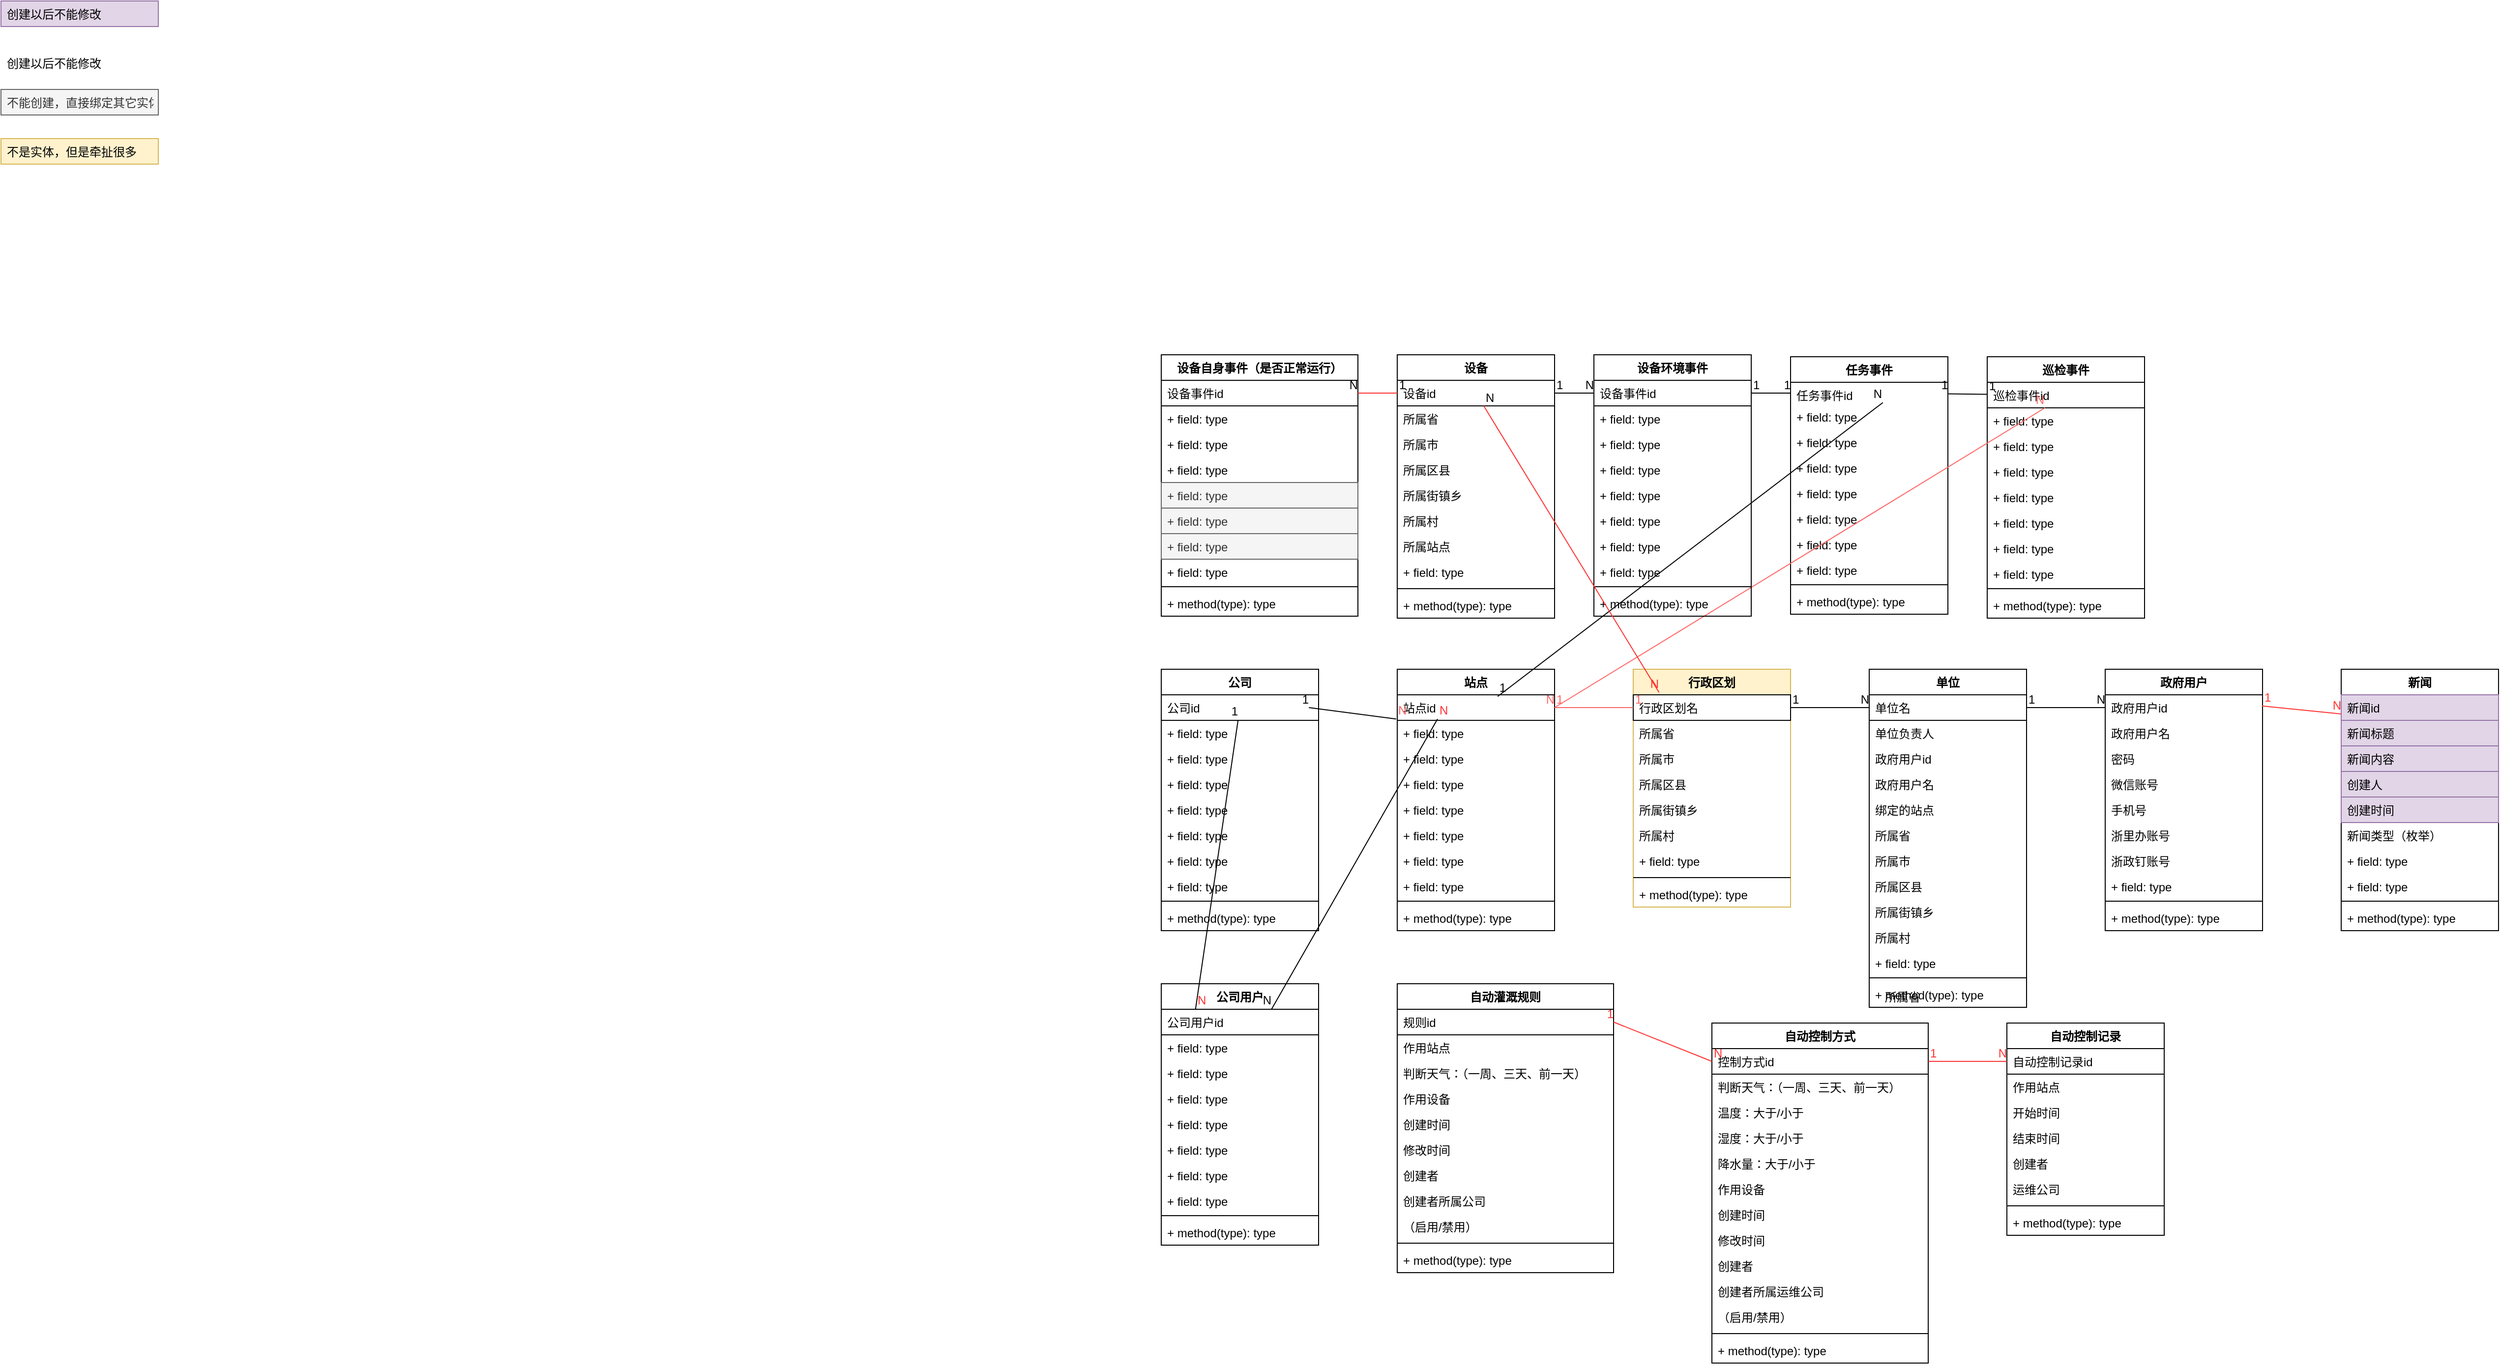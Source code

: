 <mxfile version="20.2.5" type="github">
  <diagram id="C5RBs43oDa-KdzZeNtuy" name="Page-1">
    <mxGraphModel dx="2830" dy="706" grid="1" gridSize="10" guides="1" tooltips="1" connect="1" arrows="1" fold="1" page="1" pageScale="1" pageWidth="827" pageHeight="1169" math="0" shadow="0">
      <root>
        <mxCell id="WIyWlLk6GJQsqaUBKTNV-0" />
        <mxCell id="WIyWlLk6GJQsqaUBKTNV-1" parent="WIyWlLk6GJQsqaUBKTNV-0" />
        <mxCell id="5fYRm7a2BufOGM3k-XQA-31" value="设备" style="swimlane;fontStyle=1;align=center;verticalAlign=top;childLayout=stackLayout;horizontal=1;startSize=26;horizontalStack=0;resizeParent=1;resizeParentMax=0;resizeLast=0;collapsible=1;marginBottom=0;" parent="WIyWlLk6GJQsqaUBKTNV-1" vertex="1">
          <mxGeometry x="80" y="400" width="160" height="268" as="geometry" />
        </mxCell>
        <mxCell id="5fYRm7a2BufOGM3k-XQA-32" value="设备id" style="text;strokeColor=default;fillColor=none;align=left;verticalAlign=top;spacingLeft=4;spacingRight=4;overflow=hidden;rotatable=0;points=[[0,0.5],[1,0.5]];portConstraint=eastwest;" parent="5fYRm7a2BufOGM3k-XQA-31" vertex="1">
          <mxGeometry y="26" width="160" height="26" as="geometry" />
        </mxCell>
        <mxCell id="amENZzYuAQJarGM0X_8S-28" value="所属省" style="text;strokeColor=none;fillColor=none;align=left;verticalAlign=top;spacingLeft=4;spacingRight=4;overflow=hidden;rotatable=0;points=[[0,0.5],[1,0.5]];portConstraint=eastwest;" parent="5fYRm7a2BufOGM3k-XQA-31" vertex="1">
          <mxGeometry y="52" width="160" height="26" as="geometry" />
        </mxCell>
        <mxCell id="amENZzYuAQJarGM0X_8S-29" value="所属市" style="text;strokeColor=none;fillColor=none;align=left;verticalAlign=top;spacingLeft=4;spacingRight=4;overflow=hidden;rotatable=0;points=[[0,0.5],[1,0.5]];portConstraint=eastwest;" parent="5fYRm7a2BufOGM3k-XQA-31" vertex="1">
          <mxGeometry y="78" width="160" height="26" as="geometry" />
        </mxCell>
        <mxCell id="amENZzYuAQJarGM0X_8S-30" value="所属区县" style="text;strokeColor=none;fillColor=none;align=left;verticalAlign=top;spacingLeft=4;spacingRight=4;overflow=hidden;rotatable=0;points=[[0,0.5],[1,0.5]];portConstraint=eastwest;" parent="5fYRm7a2BufOGM3k-XQA-31" vertex="1">
          <mxGeometry y="104" width="160" height="26" as="geometry" />
        </mxCell>
        <mxCell id="amENZzYuAQJarGM0X_8S-31" value="所属街镇乡" style="text;strokeColor=none;fillColor=none;align=left;verticalAlign=top;spacingLeft=4;spacingRight=4;overflow=hidden;rotatable=0;points=[[0,0.5],[1,0.5]];portConstraint=eastwest;" parent="5fYRm7a2BufOGM3k-XQA-31" vertex="1">
          <mxGeometry y="130" width="160" height="26" as="geometry" />
        </mxCell>
        <mxCell id="amENZzYuAQJarGM0X_8S-32" value="所属村" style="text;strokeColor=none;fillColor=none;align=left;verticalAlign=top;spacingLeft=4;spacingRight=4;overflow=hidden;rotatable=0;points=[[0,0.5],[1,0.5]];portConstraint=eastwest;" parent="5fYRm7a2BufOGM3k-XQA-31" vertex="1">
          <mxGeometry y="156" width="160" height="26" as="geometry" />
        </mxCell>
        <mxCell id="5fYRm7a2BufOGM3k-XQA-36" value="所属站点" style="text;strokeColor=none;fillColor=none;align=left;verticalAlign=top;spacingLeft=4;spacingRight=4;overflow=hidden;rotatable=0;points=[[0,0.5],[1,0.5]];portConstraint=eastwest;" parent="5fYRm7a2BufOGM3k-XQA-31" vertex="1">
          <mxGeometry y="182" width="160" height="26" as="geometry" />
        </mxCell>
        <mxCell id="5fYRm7a2BufOGM3k-XQA-37" value="+ field: type" style="text;strokeColor=none;fillColor=none;align=left;verticalAlign=top;spacingLeft=4;spacingRight=4;overflow=hidden;rotatable=0;points=[[0,0.5],[1,0.5]];portConstraint=eastwest;" parent="5fYRm7a2BufOGM3k-XQA-31" vertex="1">
          <mxGeometry y="208" width="160" height="26" as="geometry" />
        </mxCell>
        <mxCell id="5fYRm7a2BufOGM3k-XQA-33" value="" style="line;strokeWidth=1;fillColor=none;align=left;verticalAlign=middle;spacingTop=-1;spacingLeft=3;spacingRight=3;rotatable=0;labelPosition=right;points=[];portConstraint=eastwest;" parent="5fYRm7a2BufOGM3k-XQA-31" vertex="1">
          <mxGeometry y="234" width="160" height="8" as="geometry" />
        </mxCell>
        <mxCell id="5fYRm7a2BufOGM3k-XQA-34" value="+ method(type): type" style="text;strokeColor=none;fillColor=none;align=left;verticalAlign=top;spacingLeft=4;spacingRight=4;overflow=hidden;rotatable=0;points=[[0,0.5],[1,0.5]];portConstraint=eastwest;" parent="5fYRm7a2BufOGM3k-XQA-31" vertex="1">
          <mxGeometry y="242" width="160" height="26" as="geometry" />
        </mxCell>
        <mxCell id="5fYRm7a2BufOGM3k-XQA-87" value="站点" style="swimlane;fontStyle=1;align=center;verticalAlign=top;childLayout=stackLayout;horizontal=1;startSize=26;horizontalStack=0;resizeParent=1;resizeParentMax=0;resizeLast=0;collapsible=1;marginBottom=0;" parent="WIyWlLk6GJQsqaUBKTNV-1" vertex="1">
          <mxGeometry x="80" y="720" width="160" height="266" as="geometry" />
        </mxCell>
        <mxCell id="5fYRm7a2BufOGM3k-XQA-88" value="站点id" style="text;strokeColor=default;fillColor=none;align=left;verticalAlign=top;spacingLeft=4;spacingRight=4;overflow=hidden;rotatable=0;points=[[0,0.5],[1,0.5]];portConstraint=eastwest;" parent="5fYRm7a2BufOGM3k-XQA-87" vertex="1">
          <mxGeometry y="26" width="160" height="26" as="geometry" />
        </mxCell>
        <mxCell id="5fYRm7a2BufOGM3k-XQA-89" value="+ field: type" style="text;strokeColor=none;fillColor=none;align=left;verticalAlign=top;spacingLeft=4;spacingRight=4;overflow=hidden;rotatable=0;points=[[0,0.5],[1,0.5]];portConstraint=eastwest;" parent="5fYRm7a2BufOGM3k-XQA-87" vertex="1">
          <mxGeometry y="52" width="160" height="26" as="geometry" />
        </mxCell>
        <mxCell id="5fYRm7a2BufOGM3k-XQA-90" value="+ field: type" style="text;strokeColor=none;fillColor=none;align=left;verticalAlign=top;spacingLeft=4;spacingRight=4;overflow=hidden;rotatable=0;points=[[0,0.5],[1,0.5]];portConstraint=eastwest;" parent="5fYRm7a2BufOGM3k-XQA-87" vertex="1">
          <mxGeometry y="78" width="160" height="26" as="geometry" />
        </mxCell>
        <mxCell id="5fYRm7a2BufOGM3k-XQA-91" value="+ field: type" style="text;strokeColor=none;fillColor=none;align=left;verticalAlign=top;spacingLeft=4;spacingRight=4;overflow=hidden;rotatable=0;points=[[0,0.5],[1,0.5]];portConstraint=eastwest;" parent="5fYRm7a2BufOGM3k-XQA-87" vertex="1">
          <mxGeometry y="104" width="160" height="26" as="geometry" />
        </mxCell>
        <mxCell id="5fYRm7a2BufOGM3k-XQA-92" value="+ field: type" style="text;strokeColor=none;fillColor=none;align=left;verticalAlign=top;spacingLeft=4;spacingRight=4;overflow=hidden;rotatable=0;points=[[0,0.5],[1,0.5]];portConstraint=eastwest;" parent="5fYRm7a2BufOGM3k-XQA-87" vertex="1">
          <mxGeometry y="130" width="160" height="26" as="geometry" />
        </mxCell>
        <mxCell id="5fYRm7a2BufOGM3k-XQA-93" value="+ field: type" style="text;strokeColor=none;fillColor=none;align=left;verticalAlign=top;spacingLeft=4;spacingRight=4;overflow=hidden;rotatable=0;points=[[0,0.5],[1,0.5]];portConstraint=eastwest;" parent="5fYRm7a2BufOGM3k-XQA-87" vertex="1">
          <mxGeometry y="156" width="160" height="26" as="geometry" />
        </mxCell>
        <mxCell id="5fYRm7a2BufOGM3k-XQA-94" value="+ field: type" style="text;strokeColor=none;fillColor=none;align=left;verticalAlign=top;spacingLeft=4;spacingRight=4;overflow=hidden;rotatable=0;points=[[0,0.5],[1,0.5]];portConstraint=eastwest;" parent="5fYRm7a2BufOGM3k-XQA-87" vertex="1">
          <mxGeometry y="182" width="160" height="26" as="geometry" />
        </mxCell>
        <mxCell id="5fYRm7a2BufOGM3k-XQA-95" value="+ field: type" style="text;strokeColor=none;fillColor=none;align=left;verticalAlign=top;spacingLeft=4;spacingRight=4;overflow=hidden;rotatable=0;points=[[0,0.5],[1,0.5]];portConstraint=eastwest;" parent="5fYRm7a2BufOGM3k-XQA-87" vertex="1">
          <mxGeometry y="208" width="160" height="24" as="geometry" />
        </mxCell>
        <mxCell id="5fYRm7a2BufOGM3k-XQA-96" value="" style="line;strokeWidth=1;fillColor=none;align=left;verticalAlign=middle;spacingTop=-1;spacingLeft=3;spacingRight=3;rotatable=0;labelPosition=right;points=[];portConstraint=eastwest;" parent="5fYRm7a2BufOGM3k-XQA-87" vertex="1">
          <mxGeometry y="232" width="160" height="8" as="geometry" />
        </mxCell>
        <mxCell id="5fYRm7a2BufOGM3k-XQA-97" value="+ method(type): type" style="text;strokeColor=none;fillColor=none;align=left;verticalAlign=top;spacingLeft=4;spacingRight=4;overflow=hidden;rotatable=0;points=[[0,0.5],[1,0.5]];portConstraint=eastwest;" parent="5fYRm7a2BufOGM3k-XQA-87" vertex="1">
          <mxGeometry y="240" width="160" height="26" as="geometry" />
        </mxCell>
        <mxCell id="5fYRm7a2BufOGM3k-XQA-98" value="巡检事件" style="swimlane;fontStyle=1;align=center;verticalAlign=top;childLayout=stackLayout;horizontal=1;startSize=26;horizontalStack=0;resizeParent=1;resizeParentMax=0;resizeLast=0;collapsible=1;marginBottom=0;" parent="WIyWlLk6GJQsqaUBKTNV-1" vertex="1">
          <mxGeometry x="680" y="402" width="160" height="266" as="geometry" />
        </mxCell>
        <mxCell id="5fYRm7a2BufOGM3k-XQA-99" value="巡检事件id" style="text;strokeColor=default;fillColor=none;align=left;verticalAlign=top;spacingLeft=4;spacingRight=4;overflow=hidden;rotatable=0;points=[[0,0.5],[1,0.5]];portConstraint=eastwest;" parent="5fYRm7a2BufOGM3k-XQA-98" vertex="1">
          <mxGeometry y="26" width="160" height="26" as="geometry" />
        </mxCell>
        <mxCell id="5fYRm7a2BufOGM3k-XQA-100" value="+ field: type" style="text;strokeColor=none;fillColor=none;align=left;verticalAlign=top;spacingLeft=4;spacingRight=4;overflow=hidden;rotatable=0;points=[[0,0.5],[1,0.5]];portConstraint=eastwest;" parent="5fYRm7a2BufOGM3k-XQA-98" vertex="1">
          <mxGeometry y="52" width="160" height="26" as="geometry" />
        </mxCell>
        <mxCell id="5fYRm7a2BufOGM3k-XQA-101" value="+ field: type" style="text;strokeColor=none;fillColor=none;align=left;verticalAlign=top;spacingLeft=4;spacingRight=4;overflow=hidden;rotatable=0;points=[[0,0.5],[1,0.5]];portConstraint=eastwest;" parent="5fYRm7a2BufOGM3k-XQA-98" vertex="1">
          <mxGeometry y="78" width="160" height="26" as="geometry" />
        </mxCell>
        <mxCell id="5fYRm7a2BufOGM3k-XQA-102" value="+ field: type" style="text;strokeColor=none;fillColor=none;align=left;verticalAlign=top;spacingLeft=4;spacingRight=4;overflow=hidden;rotatable=0;points=[[0,0.5],[1,0.5]];portConstraint=eastwest;" parent="5fYRm7a2BufOGM3k-XQA-98" vertex="1">
          <mxGeometry y="104" width="160" height="26" as="geometry" />
        </mxCell>
        <mxCell id="5fYRm7a2BufOGM3k-XQA-103" value="+ field: type" style="text;strokeColor=none;fillColor=none;align=left;verticalAlign=top;spacingLeft=4;spacingRight=4;overflow=hidden;rotatable=0;points=[[0,0.5],[1,0.5]];portConstraint=eastwest;" parent="5fYRm7a2BufOGM3k-XQA-98" vertex="1">
          <mxGeometry y="130" width="160" height="26" as="geometry" />
        </mxCell>
        <mxCell id="5fYRm7a2BufOGM3k-XQA-104" value="+ field: type" style="text;strokeColor=none;fillColor=none;align=left;verticalAlign=top;spacingLeft=4;spacingRight=4;overflow=hidden;rotatable=0;points=[[0,0.5],[1,0.5]];portConstraint=eastwest;" parent="5fYRm7a2BufOGM3k-XQA-98" vertex="1">
          <mxGeometry y="156" width="160" height="26" as="geometry" />
        </mxCell>
        <mxCell id="5fYRm7a2BufOGM3k-XQA-105" value="+ field: type" style="text;strokeColor=none;fillColor=none;align=left;verticalAlign=top;spacingLeft=4;spacingRight=4;overflow=hidden;rotatable=0;points=[[0,0.5],[1,0.5]];portConstraint=eastwest;" parent="5fYRm7a2BufOGM3k-XQA-98" vertex="1">
          <mxGeometry y="182" width="160" height="26" as="geometry" />
        </mxCell>
        <mxCell id="5fYRm7a2BufOGM3k-XQA-106" value="+ field: type" style="text;strokeColor=none;fillColor=none;align=left;verticalAlign=top;spacingLeft=4;spacingRight=4;overflow=hidden;rotatable=0;points=[[0,0.5],[1,0.5]];portConstraint=eastwest;" parent="5fYRm7a2BufOGM3k-XQA-98" vertex="1">
          <mxGeometry y="208" width="160" height="24" as="geometry" />
        </mxCell>
        <mxCell id="5fYRm7a2BufOGM3k-XQA-107" value="" style="line;strokeWidth=1;fillColor=none;align=left;verticalAlign=middle;spacingTop=-1;spacingLeft=3;spacingRight=3;rotatable=0;labelPosition=right;points=[];portConstraint=eastwest;" parent="5fYRm7a2BufOGM3k-XQA-98" vertex="1">
          <mxGeometry y="232" width="160" height="8" as="geometry" />
        </mxCell>
        <mxCell id="5fYRm7a2BufOGM3k-XQA-108" value="+ method(type): type" style="text;strokeColor=none;fillColor=none;align=left;verticalAlign=top;spacingLeft=4;spacingRight=4;overflow=hidden;rotatable=0;points=[[0,0.5],[1,0.5]];portConstraint=eastwest;" parent="5fYRm7a2BufOGM3k-XQA-98" vertex="1">
          <mxGeometry y="240" width="160" height="26" as="geometry" />
        </mxCell>
        <mxCell id="5fYRm7a2BufOGM3k-XQA-115" value="任务事件" style="swimlane;fontStyle=1;align=center;verticalAlign=top;childLayout=stackLayout;horizontal=1;startSize=26;horizontalStack=0;resizeParent=1;resizeParentMax=0;resizeLast=0;collapsible=1;marginBottom=0;" parent="WIyWlLk6GJQsqaUBKTNV-1" vertex="1">
          <mxGeometry x="480" y="402" width="160" height="262" as="geometry" />
        </mxCell>
        <mxCell id="5fYRm7a2BufOGM3k-XQA-116" value="任务事件id" style="text;strokeColor=none;fillColor=none;align=left;verticalAlign=top;spacingLeft=4;spacingRight=4;overflow=hidden;rotatable=0;points=[[0,0.5],[1,0.5]];portConstraint=eastwest;" parent="5fYRm7a2BufOGM3k-XQA-115" vertex="1">
          <mxGeometry y="26" width="160" height="22" as="geometry" />
        </mxCell>
        <mxCell id="5fYRm7a2BufOGM3k-XQA-117" value="+ field: type" style="text;strokeColor=none;fillColor=none;align=left;verticalAlign=top;spacingLeft=4;spacingRight=4;overflow=hidden;rotatable=0;points=[[0,0.5],[1,0.5]];portConstraint=eastwest;" parent="5fYRm7a2BufOGM3k-XQA-115" vertex="1">
          <mxGeometry y="48" width="160" height="26" as="geometry" />
        </mxCell>
        <mxCell id="5fYRm7a2BufOGM3k-XQA-118" value="+ field: type" style="text;strokeColor=none;fillColor=none;align=left;verticalAlign=top;spacingLeft=4;spacingRight=4;overflow=hidden;rotatable=0;points=[[0,0.5],[1,0.5]];portConstraint=eastwest;" parent="5fYRm7a2BufOGM3k-XQA-115" vertex="1">
          <mxGeometry y="74" width="160" height="26" as="geometry" />
        </mxCell>
        <mxCell id="5fYRm7a2BufOGM3k-XQA-119" value="+ field: type" style="text;strokeColor=none;fillColor=none;align=left;verticalAlign=top;spacingLeft=4;spacingRight=4;overflow=hidden;rotatable=0;points=[[0,0.5],[1,0.5]];portConstraint=eastwest;" parent="5fYRm7a2BufOGM3k-XQA-115" vertex="1">
          <mxGeometry y="100" width="160" height="26" as="geometry" />
        </mxCell>
        <mxCell id="5fYRm7a2BufOGM3k-XQA-120" value="+ field: type" style="text;strokeColor=none;fillColor=none;align=left;verticalAlign=top;spacingLeft=4;spacingRight=4;overflow=hidden;rotatable=0;points=[[0,0.5],[1,0.5]];portConstraint=eastwest;" parent="5fYRm7a2BufOGM3k-XQA-115" vertex="1">
          <mxGeometry y="126" width="160" height="26" as="geometry" />
        </mxCell>
        <mxCell id="5fYRm7a2BufOGM3k-XQA-121" value="+ field: type" style="text;strokeColor=none;fillColor=none;align=left;verticalAlign=top;spacingLeft=4;spacingRight=4;overflow=hidden;rotatable=0;points=[[0,0.5],[1,0.5]];portConstraint=eastwest;" parent="5fYRm7a2BufOGM3k-XQA-115" vertex="1">
          <mxGeometry y="152" width="160" height="26" as="geometry" />
        </mxCell>
        <mxCell id="5fYRm7a2BufOGM3k-XQA-122" value="+ field: type" style="text;strokeColor=none;fillColor=none;align=left;verticalAlign=top;spacingLeft=4;spacingRight=4;overflow=hidden;rotatable=0;points=[[0,0.5],[1,0.5]];portConstraint=eastwest;" parent="5fYRm7a2BufOGM3k-XQA-115" vertex="1">
          <mxGeometry y="178" width="160" height="26" as="geometry" />
        </mxCell>
        <mxCell id="5fYRm7a2BufOGM3k-XQA-123" value="+ field: type" style="text;strokeColor=none;fillColor=none;align=left;verticalAlign=top;spacingLeft=4;spacingRight=4;overflow=hidden;rotatable=0;points=[[0,0.5],[1,0.5]];portConstraint=eastwest;" parent="5fYRm7a2BufOGM3k-XQA-115" vertex="1">
          <mxGeometry y="204" width="160" height="24" as="geometry" />
        </mxCell>
        <mxCell id="5fYRm7a2BufOGM3k-XQA-124" value="" style="line;strokeWidth=1;fillColor=none;align=left;verticalAlign=middle;spacingTop=-1;spacingLeft=3;spacingRight=3;rotatable=0;labelPosition=right;points=[];portConstraint=eastwest;" parent="5fYRm7a2BufOGM3k-XQA-115" vertex="1">
          <mxGeometry y="228" width="160" height="8" as="geometry" />
        </mxCell>
        <mxCell id="5fYRm7a2BufOGM3k-XQA-125" value="+ method(type): type" style="text;strokeColor=none;fillColor=none;align=left;verticalAlign=top;spacingLeft=4;spacingRight=4;overflow=hidden;rotatable=0;points=[[0,0.5],[1,0.5]];portConstraint=eastwest;" parent="5fYRm7a2BufOGM3k-XQA-115" vertex="1">
          <mxGeometry y="236" width="160" height="26" as="geometry" />
        </mxCell>
        <mxCell id="5fYRm7a2BufOGM3k-XQA-134" value="" style="endArrow=none;html=1;rounded=0;exitX=1;exitY=0.5;exitDx=0;exitDy=0;strokeColor=#FF6666;" parent="WIyWlLk6GJQsqaUBKTNV-1" source="5fYRm7a2BufOGM3k-XQA-88" target="5fYRm7a2BufOGM3k-XQA-99" edge="1">
          <mxGeometry relative="1" as="geometry">
            <mxPoint x="-30" y="780" as="sourcePoint" />
            <mxPoint x="80" y="780" as="targetPoint" />
          </mxGeometry>
        </mxCell>
        <mxCell id="5fYRm7a2BufOGM3k-XQA-135" value="1" style="resizable=0;html=1;align=left;verticalAlign=bottom;fontColor=#FF6666;" parent="5fYRm7a2BufOGM3k-XQA-134" connectable="0" vertex="1">
          <mxGeometry x="-1" relative="1" as="geometry" />
        </mxCell>
        <mxCell id="5fYRm7a2BufOGM3k-XQA-136" value="N" style="resizable=0;html=1;align=right;verticalAlign=bottom;fontColor=#FF6666;" parent="5fYRm7a2BufOGM3k-XQA-134" connectable="0" vertex="1">
          <mxGeometry x="1" relative="1" as="geometry" />
        </mxCell>
        <mxCell id="5fYRm7a2BufOGM3k-XQA-137" value="" style="endArrow=none;html=1;rounded=0;exitX=0.638;exitY=0.065;exitDx=0;exitDy=0;exitPerimeter=0;entryX=0.587;entryY=-0.054;entryDx=0;entryDy=0;entryPerimeter=0;" parent="WIyWlLk6GJQsqaUBKTNV-1" source="5fYRm7a2BufOGM3k-XQA-88" target="5fYRm7a2BufOGM3k-XQA-117" edge="1">
          <mxGeometry relative="1" as="geometry">
            <mxPoint x="-40" y="780" as="sourcePoint" />
            <mxPoint x="120" y="780" as="targetPoint" />
          </mxGeometry>
        </mxCell>
        <mxCell id="5fYRm7a2BufOGM3k-XQA-138" value="1" style="resizable=0;html=1;align=left;verticalAlign=bottom;" parent="5fYRm7a2BufOGM3k-XQA-137" connectable="0" vertex="1">
          <mxGeometry x="-1" relative="1" as="geometry" />
        </mxCell>
        <mxCell id="5fYRm7a2BufOGM3k-XQA-139" value="N" style="resizable=0;html=1;align=right;verticalAlign=bottom;" parent="5fYRm7a2BufOGM3k-XQA-137" connectable="0" vertex="1">
          <mxGeometry x="1" relative="1" as="geometry" />
        </mxCell>
        <mxCell id="5fYRm7a2BufOGM3k-XQA-140" value="" style="endArrow=none;html=1;rounded=0;" parent="WIyWlLk6GJQsqaUBKTNV-1" source="5fYRm7a2BufOGM3k-XQA-99" target="5fYRm7a2BufOGM3k-XQA-116" edge="1">
          <mxGeometry relative="1" as="geometry">
            <mxPoint x="1070" y="750" as="sourcePoint" />
            <mxPoint x="1230" y="750" as="targetPoint" />
          </mxGeometry>
        </mxCell>
        <mxCell id="5fYRm7a2BufOGM3k-XQA-141" value="1" style="resizable=0;html=1;align=left;verticalAlign=bottom;" parent="5fYRm7a2BufOGM3k-XQA-140" connectable="0" vertex="1">
          <mxGeometry x="-1" relative="1" as="geometry" />
        </mxCell>
        <mxCell id="5fYRm7a2BufOGM3k-XQA-142" value="1" style="resizable=0;html=1;align=right;verticalAlign=bottom;" parent="5fYRm7a2BufOGM3k-XQA-140" connectable="0" vertex="1">
          <mxGeometry x="1" relative="1" as="geometry" />
        </mxCell>
        <mxCell id="5fYRm7a2BufOGM3k-XQA-188" value="设备环境事件" style="swimlane;fontStyle=1;align=center;verticalAlign=top;childLayout=stackLayout;horizontal=1;startSize=26;horizontalStack=0;resizeParent=1;resizeParentMax=0;resizeLast=0;collapsible=1;marginBottom=0;" parent="WIyWlLk6GJQsqaUBKTNV-1" vertex="1">
          <mxGeometry x="280" y="400" width="160" height="266" as="geometry" />
        </mxCell>
        <mxCell id="5fYRm7a2BufOGM3k-XQA-189" value="设备事件id" style="text;strokeColor=default;fillColor=none;align=left;verticalAlign=top;spacingLeft=4;spacingRight=4;overflow=hidden;rotatable=0;points=[[0,0.5],[1,0.5]];portConstraint=eastwest;" parent="5fYRm7a2BufOGM3k-XQA-188" vertex="1">
          <mxGeometry y="26" width="160" height="26" as="geometry" />
        </mxCell>
        <mxCell id="5fYRm7a2BufOGM3k-XQA-190" value="+ field: type" style="text;strokeColor=none;fillColor=none;align=left;verticalAlign=top;spacingLeft=4;spacingRight=4;overflow=hidden;rotatable=0;points=[[0,0.5],[1,0.5]];portConstraint=eastwest;" parent="5fYRm7a2BufOGM3k-XQA-188" vertex="1">
          <mxGeometry y="52" width="160" height="26" as="geometry" />
        </mxCell>
        <mxCell id="5fYRm7a2BufOGM3k-XQA-191" value="+ field: type" style="text;strokeColor=none;fillColor=none;align=left;verticalAlign=top;spacingLeft=4;spacingRight=4;overflow=hidden;rotatable=0;points=[[0,0.5],[1,0.5]];portConstraint=eastwest;" parent="5fYRm7a2BufOGM3k-XQA-188" vertex="1">
          <mxGeometry y="78" width="160" height="26" as="geometry" />
        </mxCell>
        <mxCell id="5fYRm7a2BufOGM3k-XQA-192" value="+ field: type" style="text;strokeColor=none;fillColor=none;align=left;verticalAlign=top;spacingLeft=4;spacingRight=4;overflow=hidden;rotatable=0;points=[[0,0.5],[1,0.5]];portConstraint=eastwest;" parent="5fYRm7a2BufOGM3k-XQA-188" vertex="1">
          <mxGeometry y="104" width="160" height="26" as="geometry" />
        </mxCell>
        <mxCell id="5fYRm7a2BufOGM3k-XQA-193" value="+ field: type" style="text;strokeColor=none;fillColor=none;align=left;verticalAlign=top;spacingLeft=4;spacingRight=4;overflow=hidden;rotatable=0;points=[[0,0.5],[1,0.5]];portConstraint=eastwest;" parent="5fYRm7a2BufOGM3k-XQA-188" vertex="1">
          <mxGeometry y="130" width="160" height="26" as="geometry" />
        </mxCell>
        <mxCell id="5fYRm7a2BufOGM3k-XQA-194" value="+ field: type" style="text;strokeColor=none;fillColor=none;align=left;verticalAlign=top;spacingLeft=4;spacingRight=4;overflow=hidden;rotatable=0;points=[[0,0.5],[1,0.5]];portConstraint=eastwest;" parent="5fYRm7a2BufOGM3k-XQA-188" vertex="1">
          <mxGeometry y="156" width="160" height="26" as="geometry" />
        </mxCell>
        <mxCell id="5fYRm7a2BufOGM3k-XQA-195" value="+ field: type" style="text;strokeColor=none;fillColor=none;align=left;verticalAlign=top;spacingLeft=4;spacingRight=4;overflow=hidden;rotatable=0;points=[[0,0.5],[1,0.5]];portConstraint=eastwest;" parent="5fYRm7a2BufOGM3k-XQA-188" vertex="1">
          <mxGeometry y="182" width="160" height="26" as="geometry" />
        </mxCell>
        <mxCell id="5fYRm7a2BufOGM3k-XQA-196" value="+ field: type" style="text;strokeColor=none;fillColor=none;align=left;verticalAlign=top;spacingLeft=4;spacingRight=4;overflow=hidden;rotatable=0;points=[[0,0.5],[1,0.5]];portConstraint=eastwest;" parent="5fYRm7a2BufOGM3k-XQA-188" vertex="1">
          <mxGeometry y="208" width="160" height="24" as="geometry" />
        </mxCell>
        <mxCell id="5fYRm7a2BufOGM3k-XQA-197" value="" style="line;strokeWidth=1;fillColor=none;align=left;verticalAlign=middle;spacingTop=-1;spacingLeft=3;spacingRight=3;rotatable=0;labelPosition=right;points=[];portConstraint=eastwest;" parent="5fYRm7a2BufOGM3k-XQA-188" vertex="1">
          <mxGeometry y="232" width="160" height="8" as="geometry" />
        </mxCell>
        <mxCell id="5fYRm7a2BufOGM3k-XQA-198" value="+ method(type): type" style="text;strokeColor=none;fillColor=none;align=left;verticalAlign=top;spacingLeft=4;spacingRight=4;overflow=hidden;rotatable=0;points=[[0,0.5],[1,0.5]];portConstraint=eastwest;" parent="5fYRm7a2BufOGM3k-XQA-188" vertex="1">
          <mxGeometry y="240" width="160" height="26" as="geometry" />
        </mxCell>
        <mxCell id="5fYRm7a2BufOGM3k-XQA-199" value="" style="endArrow=none;html=1;rounded=0;" parent="WIyWlLk6GJQsqaUBKTNV-1" source="5fYRm7a2BufOGM3k-XQA-32" target="5fYRm7a2BufOGM3k-XQA-189" edge="1">
          <mxGeometry relative="1" as="geometry">
            <mxPoint x="230" y="450" as="sourcePoint" />
            <mxPoint x="390" y="450" as="targetPoint" />
          </mxGeometry>
        </mxCell>
        <mxCell id="5fYRm7a2BufOGM3k-XQA-200" value="1" style="resizable=0;html=1;align=left;verticalAlign=bottom;strokeColor=default;fillColor=none;" parent="5fYRm7a2BufOGM3k-XQA-199" connectable="0" vertex="1">
          <mxGeometry x="-1" relative="1" as="geometry" />
        </mxCell>
        <mxCell id="5fYRm7a2BufOGM3k-XQA-201" value="N" style="resizable=0;html=1;align=right;verticalAlign=bottom;strokeColor=default;fillColor=none;" parent="5fYRm7a2BufOGM3k-XQA-199" connectable="0" vertex="1">
          <mxGeometry x="1" relative="1" as="geometry" />
        </mxCell>
        <mxCell id="5fYRm7a2BufOGM3k-XQA-202" value="设备自身事件（是否正常运行）" style="swimlane;fontStyle=1;align=center;verticalAlign=top;childLayout=stackLayout;horizontal=1;startSize=26;horizontalStack=0;resizeParent=1;resizeParentMax=0;resizeLast=0;collapsible=1;marginBottom=0;" parent="WIyWlLk6GJQsqaUBKTNV-1" vertex="1">
          <mxGeometry x="-160" y="400" width="200" height="266" as="geometry" />
        </mxCell>
        <mxCell id="5fYRm7a2BufOGM3k-XQA-203" value="设备事件id" style="text;strokeColor=default;fillColor=none;align=left;verticalAlign=top;spacingLeft=4;spacingRight=4;overflow=hidden;rotatable=0;points=[[0,0.5],[1,0.5]];portConstraint=eastwest;" parent="5fYRm7a2BufOGM3k-XQA-202" vertex="1">
          <mxGeometry y="26" width="200" height="26" as="geometry" />
        </mxCell>
        <mxCell id="5fYRm7a2BufOGM3k-XQA-204" value="+ field: type" style="text;strokeColor=none;fillColor=none;align=left;verticalAlign=top;spacingLeft=4;spacingRight=4;overflow=hidden;rotatable=0;points=[[0,0.5],[1,0.5]];portConstraint=eastwest;" parent="5fYRm7a2BufOGM3k-XQA-202" vertex="1">
          <mxGeometry y="52" width="200" height="26" as="geometry" />
        </mxCell>
        <mxCell id="5fYRm7a2BufOGM3k-XQA-205" value="+ field: type" style="text;strokeColor=none;fillColor=none;align=left;verticalAlign=top;spacingLeft=4;spacingRight=4;overflow=hidden;rotatable=0;points=[[0,0.5],[1,0.5]];portConstraint=eastwest;" parent="5fYRm7a2BufOGM3k-XQA-202" vertex="1">
          <mxGeometry y="78" width="200" height="26" as="geometry" />
        </mxCell>
        <mxCell id="5fYRm7a2BufOGM3k-XQA-206" value="+ field: type" style="text;strokeColor=none;fillColor=none;align=left;verticalAlign=top;spacingLeft=4;spacingRight=4;overflow=hidden;rotatable=0;points=[[0,0.5],[1,0.5]];portConstraint=eastwest;" parent="5fYRm7a2BufOGM3k-XQA-202" vertex="1">
          <mxGeometry y="104" width="200" height="26" as="geometry" />
        </mxCell>
        <mxCell id="5fYRm7a2BufOGM3k-XQA-207" value="+ field: type" style="text;strokeColor=#666666;fillColor=#f5f5f5;align=left;verticalAlign=top;spacingLeft=4;spacingRight=4;overflow=hidden;rotatable=0;points=[[0,0.5],[1,0.5]];portConstraint=eastwest;fontColor=#333333;" parent="5fYRm7a2BufOGM3k-XQA-202" vertex="1">
          <mxGeometry y="130" width="200" height="26" as="geometry" />
        </mxCell>
        <mxCell id="5fYRm7a2BufOGM3k-XQA-208" value="+ field: type" style="text;strokeColor=#666666;fillColor=#f5f5f5;align=left;verticalAlign=top;spacingLeft=4;spacingRight=4;overflow=hidden;rotatable=0;points=[[0,0.5],[1,0.5]];portConstraint=eastwest;fontColor=#333333;" parent="5fYRm7a2BufOGM3k-XQA-202" vertex="1">
          <mxGeometry y="156" width="200" height="26" as="geometry" />
        </mxCell>
        <mxCell id="5fYRm7a2BufOGM3k-XQA-209" value="+ field: type" style="text;strokeColor=#666666;fillColor=#f5f5f5;align=left;verticalAlign=top;spacingLeft=4;spacingRight=4;overflow=hidden;rotatable=0;points=[[0,0.5],[1,0.5]];portConstraint=eastwest;fontColor=#333333;" parent="5fYRm7a2BufOGM3k-XQA-202" vertex="1">
          <mxGeometry y="182" width="200" height="26" as="geometry" />
        </mxCell>
        <mxCell id="5fYRm7a2BufOGM3k-XQA-210" value="+ field: type" style="text;strokeColor=none;fillColor=none;align=left;verticalAlign=top;spacingLeft=4;spacingRight=4;overflow=hidden;rotatable=0;points=[[0,0.5],[1,0.5]];portConstraint=eastwest;" parent="5fYRm7a2BufOGM3k-XQA-202" vertex="1">
          <mxGeometry y="208" width="200" height="24" as="geometry" />
        </mxCell>
        <mxCell id="5fYRm7a2BufOGM3k-XQA-211" value="" style="line;strokeWidth=1;fillColor=none;align=left;verticalAlign=middle;spacingTop=-1;spacingLeft=3;spacingRight=3;rotatable=0;labelPosition=right;points=[];portConstraint=eastwest;" parent="5fYRm7a2BufOGM3k-XQA-202" vertex="1">
          <mxGeometry y="232" width="200" height="8" as="geometry" />
        </mxCell>
        <mxCell id="5fYRm7a2BufOGM3k-XQA-212" value="+ method(type): type" style="text;strokeColor=none;fillColor=none;align=left;verticalAlign=top;spacingLeft=4;spacingRight=4;overflow=hidden;rotatable=0;points=[[0,0.5],[1,0.5]];portConstraint=eastwest;" parent="5fYRm7a2BufOGM3k-XQA-202" vertex="1">
          <mxGeometry y="240" width="200" height="26" as="geometry" />
        </mxCell>
        <mxCell id="5fYRm7a2BufOGM3k-XQA-213" value="" style="endArrow=none;html=1;rounded=0;entryX=1;entryY=0.5;entryDx=0;entryDy=0;strokeColor=#FF3333;" parent="WIyWlLk6GJQsqaUBKTNV-1" source="5fYRm7a2BufOGM3k-XQA-32" target="5fYRm7a2BufOGM3k-XQA-203" edge="1">
          <mxGeometry relative="1" as="geometry">
            <mxPoint x="250" y="450" as="sourcePoint" />
            <mxPoint x="410" y="450" as="targetPoint" />
          </mxGeometry>
        </mxCell>
        <mxCell id="5fYRm7a2BufOGM3k-XQA-214" value="1" style="resizable=0;html=1;align=left;verticalAlign=bottom;strokeColor=default;fillColor=none;" parent="5fYRm7a2BufOGM3k-XQA-213" connectable="0" vertex="1">
          <mxGeometry x="-1" relative="1" as="geometry" />
        </mxCell>
        <mxCell id="5fYRm7a2BufOGM3k-XQA-215" value="N" style="resizable=0;html=1;align=right;verticalAlign=bottom;strokeColor=default;fillColor=none;" parent="5fYRm7a2BufOGM3k-XQA-213" connectable="0" vertex="1">
          <mxGeometry x="1" relative="1" as="geometry" />
        </mxCell>
        <mxCell id="5fYRm7a2BufOGM3k-XQA-216" value="" style="endArrow=none;html=1;rounded=0;exitX=1;exitY=0.5;exitDx=0;exitDy=0;" parent="WIyWlLk6GJQsqaUBKTNV-1" source="5fYRm7a2BufOGM3k-XQA-189" target="5fYRm7a2BufOGM3k-XQA-116" edge="1">
          <mxGeometry relative="1" as="geometry">
            <mxPoint x="520" y="424.47" as="sourcePoint" />
            <mxPoint x="660" y="424.47" as="targetPoint" />
          </mxGeometry>
        </mxCell>
        <mxCell id="5fYRm7a2BufOGM3k-XQA-217" value="1" style="resizable=0;html=1;align=left;verticalAlign=bottom;strokeColor=default;fillColor=none;" parent="5fYRm7a2BufOGM3k-XQA-216" connectable="0" vertex="1">
          <mxGeometry x="-1" relative="1" as="geometry" />
        </mxCell>
        <mxCell id="5fYRm7a2BufOGM3k-XQA-218" value="1" style="resizable=0;html=1;align=right;verticalAlign=bottom;strokeColor=default;fillColor=none;" parent="5fYRm7a2BufOGM3k-XQA-216" connectable="0" vertex="1">
          <mxGeometry x="1" relative="1" as="geometry" />
        </mxCell>
        <mxCell id="5fYRm7a2BufOGM3k-XQA-335" value="行政区划" style="swimlane;fontStyle=1;align=center;verticalAlign=top;childLayout=stackLayout;horizontal=1;startSize=26;horizontalStack=0;resizeParent=1;resizeParentMax=0;resizeLast=0;collapsible=1;marginBottom=0;fillColor=#fff2cc;strokeColor=#d6b656;" parent="WIyWlLk6GJQsqaUBKTNV-1" vertex="1">
          <mxGeometry x="320" y="720" width="160" height="242" as="geometry" />
        </mxCell>
        <mxCell id="5fYRm7a2BufOGM3k-XQA-336" value="行政区划名" style="text;strokeColor=default;fillColor=none;align=left;verticalAlign=top;spacingLeft=4;spacingRight=4;overflow=hidden;rotatable=0;points=[[0,0.5],[1,0.5]];portConstraint=eastwest;" parent="5fYRm7a2BufOGM3k-XQA-335" vertex="1">
          <mxGeometry y="26" width="160" height="26" as="geometry" />
        </mxCell>
        <mxCell id="amENZzYuAQJarGM0X_8S-42" value="所属省" style="text;strokeColor=none;fillColor=none;align=left;verticalAlign=top;spacingLeft=4;spacingRight=4;overflow=hidden;rotatable=0;points=[[0,0.5],[1,0.5]];portConstraint=eastwest;" parent="5fYRm7a2BufOGM3k-XQA-335" vertex="1">
          <mxGeometry y="52" width="160" height="26" as="geometry" />
        </mxCell>
        <mxCell id="amENZzYuAQJarGM0X_8S-41" value="所属市" style="text;strokeColor=none;fillColor=none;align=left;verticalAlign=top;spacingLeft=4;spacingRight=4;overflow=hidden;rotatable=0;points=[[0,0.5],[1,0.5]];portConstraint=eastwest;" parent="5fYRm7a2BufOGM3k-XQA-335" vertex="1">
          <mxGeometry y="78" width="160" height="26" as="geometry" />
        </mxCell>
        <mxCell id="amENZzYuAQJarGM0X_8S-40" value="所属区县" style="text;strokeColor=none;fillColor=none;align=left;verticalAlign=top;spacingLeft=4;spacingRight=4;overflow=hidden;rotatable=0;points=[[0,0.5],[1,0.5]];portConstraint=eastwest;" parent="5fYRm7a2BufOGM3k-XQA-335" vertex="1">
          <mxGeometry y="104" width="160" height="26" as="geometry" />
        </mxCell>
        <mxCell id="amENZzYuAQJarGM0X_8S-39" value="所属街镇乡" style="text;strokeColor=none;fillColor=none;align=left;verticalAlign=top;spacingLeft=4;spacingRight=4;overflow=hidden;rotatable=0;points=[[0,0.5],[1,0.5]];portConstraint=eastwest;" parent="5fYRm7a2BufOGM3k-XQA-335" vertex="1">
          <mxGeometry y="130" width="160" height="26" as="geometry" />
        </mxCell>
        <mxCell id="amENZzYuAQJarGM0X_8S-38" value="所属村" style="text;strokeColor=none;fillColor=none;align=left;verticalAlign=top;spacingLeft=4;spacingRight=4;overflow=hidden;rotatable=0;points=[[0,0.5],[1,0.5]];portConstraint=eastwest;" parent="5fYRm7a2BufOGM3k-XQA-335" vertex="1">
          <mxGeometry y="156" width="160" height="26" as="geometry" />
        </mxCell>
        <mxCell id="5fYRm7a2BufOGM3k-XQA-337" value="+ field: type" style="text;strokeColor=none;fillColor=none;align=left;verticalAlign=top;spacingLeft=4;spacingRight=4;overflow=hidden;rotatable=0;points=[[0,0.5],[1,0.5]];portConstraint=eastwest;" parent="5fYRm7a2BufOGM3k-XQA-335" vertex="1">
          <mxGeometry y="182" width="160" height="26" as="geometry" />
        </mxCell>
        <mxCell id="5fYRm7a2BufOGM3k-XQA-344" value="" style="line;strokeWidth=1;fillColor=none;align=left;verticalAlign=middle;spacingTop=-1;spacingLeft=3;spacingRight=3;rotatable=0;labelPosition=right;points=[];portConstraint=eastwest;" parent="5fYRm7a2BufOGM3k-XQA-335" vertex="1">
          <mxGeometry y="208" width="160" height="8" as="geometry" />
        </mxCell>
        <mxCell id="5fYRm7a2BufOGM3k-XQA-345" value="+ method(type): type" style="text;strokeColor=none;fillColor=none;align=left;verticalAlign=top;spacingLeft=4;spacingRight=4;overflow=hidden;rotatable=0;points=[[0,0.5],[1,0.5]];portConstraint=eastwest;" parent="5fYRm7a2BufOGM3k-XQA-335" vertex="1">
          <mxGeometry y="216" width="160" height="26" as="geometry" />
        </mxCell>
        <mxCell id="5fYRm7a2BufOGM3k-XQA-346" value="单位" style="swimlane;fontStyle=1;align=center;verticalAlign=top;childLayout=stackLayout;horizontal=1;startSize=26;horizontalStack=0;resizeParent=1;resizeParentMax=0;resizeLast=0;collapsible=1;marginBottom=0;" parent="WIyWlLk6GJQsqaUBKTNV-1" vertex="1">
          <mxGeometry x="560" y="720" width="160" height="344" as="geometry" />
        </mxCell>
        <mxCell id="5fYRm7a2BufOGM3k-XQA-347" value="单位名" style="text;strokeColor=default;fillColor=none;align=left;verticalAlign=top;spacingLeft=4;spacingRight=4;overflow=hidden;rotatable=0;points=[[0,0.5],[1,0.5]];portConstraint=eastwest;" parent="5fYRm7a2BufOGM3k-XQA-346" vertex="1">
          <mxGeometry y="26" width="160" height="26" as="geometry" />
        </mxCell>
        <mxCell id="5fYRm7a2BufOGM3k-XQA-348" value="单位负责人" style="text;strokeColor=none;fillColor=none;align=left;verticalAlign=top;spacingLeft=4;spacingRight=4;overflow=hidden;rotatable=0;points=[[0,0.5],[1,0.5]];portConstraint=eastwest;" parent="5fYRm7a2BufOGM3k-XQA-346" vertex="1">
          <mxGeometry y="52" width="160" height="26" as="geometry" />
        </mxCell>
        <mxCell id="5fYRm7a2BufOGM3k-XQA-349" value="政府用户id" style="text;strokeColor=none;fillColor=none;align=left;verticalAlign=top;spacingLeft=4;spacingRight=4;overflow=hidden;rotatable=0;points=[[0,0.5],[1,0.5]];portConstraint=eastwest;" parent="5fYRm7a2BufOGM3k-XQA-346" vertex="1">
          <mxGeometry y="78" width="160" height="26" as="geometry" />
        </mxCell>
        <mxCell id="5fYRm7a2BufOGM3k-XQA-350" value="政府用户名" style="text;strokeColor=none;fillColor=none;align=left;verticalAlign=top;spacingLeft=4;spacingRight=4;overflow=hidden;rotatable=0;points=[[0,0.5],[1,0.5]];portConstraint=eastwest;" parent="5fYRm7a2BufOGM3k-XQA-346" vertex="1">
          <mxGeometry y="104" width="160" height="26" as="geometry" />
        </mxCell>
        <mxCell id="5fYRm7a2BufOGM3k-XQA-351" value="绑定的站点" style="text;strokeColor=none;fillColor=none;align=left;verticalAlign=top;spacingLeft=4;spacingRight=4;overflow=hidden;rotatable=0;points=[[0,0.5],[1,0.5]];portConstraint=eastwest;" parent="5fYRm7a2BufOGM3k-XQA-346" vertex="1">
          <mxGeometry y="130" width="160" height="26" as="geometry" />
        </mxCell>
        <mxCell id="5fYRm7a2BufOGM3k-XQA-352" value="所属省" style="text;strokeColor=none;fillColor=none;align=left;verticalAlign=top;spacingLeft=4;spacingRight=4;overflow=hidden;rotatable=0;points=[[0,0.5],[1,0.5]];portConstraint=eastwest;" parent="5fYRm7a2BufOGM3k-XQA-346" vertex="1">
          <mxGeometry y="156" width="160" height="26" as="geometry" />
        </mxCell>
        <mxCell id="amENZzYuAQJarGM0X_8S-7" value="所属市" style="text;strokeColor=none;fillColor=none;align=left;verticalAlign=top;spacingLeft=4;spacingRight=4;overflow=hidden;rotatable=0;points=[[0,0.5],[1,0.5]];portConstraint=eastwest;" parent="5fYRm7a2BufOGM3k-XQA-346" vertex="1">
          <mxGeometry y="182" width="160" height="26" as="geometry" />
        </mxCell>
        <mxCell id="amENZzYuAQJarGM0X_8S-9" value="所属区县" style="text;strokeColor=none;fillColor=none;align=left;verticalAlign=top;spacingLeft=4;spacingRight=4;overflow=hidden;rotatable=0;points=[[0,0.5],[1,0.5]];portConstraint=eastwest;" parent="5fYRm7a2BufOGM3k-XQA-346" vertex="1">
          <mxGeometry y="208" width="160" height="26" as="geometry" />
        </mxCell>
        <mxCell id="amENZzYuAQJarGM0X_8S-16" value="所属街镇乡" style="text;strokeColor=none;fillColor=none;align=left;verticalAlign=top;spacingLeft=4;spacingRight=4;overflow=hidden;rotatable=0;points=[[0,0.5],[1,0.5]];portConstraint=eastwest;" parent="5fYRm7a2BufOGM3k-XQA-346" vertex="1">
          <mxGeometry y="234" width="160" height="26" as="geometry" />
        </mxCell>
        <mxCell id="amENZzYuAQJarGM0X_8S-17" value="所属村" style="text;strokeColor=none;fillColor=none;align=left;verticalAlign=top;spacingLeft=4;spacingRight=4;overflow=hidden;rotatable=0;points=[[0,0.5],[1,0.5]];portConstraint=eastwest;" parent="5fYRm7a2BufOGM3k-XQA-346" vertex="1">
          <mxGeometry y="260" width="160" height="26" as="geometry" />
        </mxCell>
        <mxCell id="5fYRm7a2BufOGM3k-XQA-353" value="+ field: type" style="text;strokeColor=none;fillColor=none;align=left;verticalAlign=top;spacingLeft=4;spacingRight=4;overflow=hidden;rotatable=0;points=[[0,0.5],[1,0.5]];portConstraint=eastwest;" parent="5fYRm7a2BufOGM3k-XQA-346" vertex="1">
          <mxGeometry y="286" width="160" height="24" as="geometry" />
        </mxCell>
        <mxCell id="5fYRm7a2BufOGM3k-XQA-354" value="" style="line;strokeWidth=1;fillColor=none;align=left;verticalAlign=middle;spacingTop=-1;spacingLeft=3;spacingRight=3;rotatable=0;labelPosition=right;points=[];portConstraint=eastwest;" parent="5fYRm7a2BufOGM3k-XQA-346" vertex="1">
          <mxGeometry y="310" width="160" height="8" as="geometry" />
        </mxCell>
        <mxCell id="5fYRm7a2BufOGM3k-XQA-355" value="+ method(type): type" style="text;strokeColor=none;fillColor=none;align=left;verticalAlign=top;spacingLeft=4;spacingRight=4;overflow=hidden;rotatable=0;points=[[0,0.5],[1,0.5]];portConstraint=eastwest;" parent="5fYRm7a2BufOGM3k-XQA-346" vertex="1">
          <mxGeometry y="318" width="160" height="26" as="geometry" />
        </mxCell>
        <mxCell id="5fYRm7a2BufOGM3k-XQA-356" value="" style="endArrow=none;html=1;rounded=0;exitX=1;exitY=0.5;exitDx=0;exitDy=0;" parent="WIyWlLk6GJQsqaUBKTNV-1" source="5fYRm7a2BufOGM3k-XQA-336" target="5fYRm7a2BufOGM3k-XQA-347" edge="1">
          <mxGeometry relative="1" as="geometry">
            <mxPoint x="444" y="760" as="sourcePoint" />
            <mxPoint x="514" y="760" as="targetPoint" />
          </mxGeometry>
        </mxCell>
        <mxCell id="5fYRm7a2BufOGM3k-XQA-357" value="1" style="resizable=0;html=1;align=left;verticalAlign=bottom;strokeColor=default;fillColor=none;" parent="5fYRm7a2BufOGM3k-XQA-356" connectable="0" vertex="1">
          <mxGeometry x="-1" relative="1" as="geometry" />
        </mxCell>
        <mxCell id="5fYRm7a2BufOGM3k-XQA-358" value="N" style="resizable=0;html=1;align=right;verticalAlign=bottom;strokeColor=default;fillColor=none;" parent="5fYRm7a2BufOGM3k-XQA-356" connectable="0" vertex="1">
          <mxGeometry x="1" relative="1" as="geometry" />
        </mxCell>
        <mxCell id="5fYRm7a2BufOGM3k-XQA-359" value="政府用户" style="swimlane;fontStyle=1;align=center;verticalAlign=top;childLayout=stackLayout;horizontal=1;startSize=26;horizontalStack=0;resizeParent=1;resizeParentMax=0;resizeLast=0;collapsible=1;marginBottom=0;" parent="WIyWlLk6GJQsqaUBKTNV-1" vertex="1">
          <mxGeometry x="800" y="720" width="160" height="266" as="geometry" />
        </mxCell>
        <mxCell id="5fYRm7a2BufOGM3k-XQA-360" value="政府用户id" style="text;strokeColor=none;fillColor=none;align=left;verticalAlign=top;spacingLeft=4;spacingRight=4;overflow=hidden;rotatable=0;points=[[0,0.5],[1,0.5]];portConstraint=eastwest;" parent="5fYRm7a2BufOGM3k-XQA-359" vertex="1">
          <mxGeometry y="26" width="160" height="26" as="geometry" />
        </mxCell>
        <mxCell id="5fYRm7a2BufOGM3k-XQA-361" value="政府用户名" style="text;strokeColor=none;fillColor=none;align=left;verticalAlign=top;spacingLeft=4;spacingRight=4;overflow=hidden;rotatable=0;points=[[0,0.5],[1,0.5]];portConstraint=eastwest;" parent="5fYRm7a2BufOGM3k-XQA-359" vertex="1">
          <mxGeometry y="52" width="160" height="26" as="geometry" />
        </mxCell>
        <mxCell id="5fYRm7a2BufOGM3k-XQA-362" value="密码" style="text;strokeColor=none;fillColor=none;align=left;verticalAlign=top;spacingLeft=4;spacingRight=4;overflow=hidden;rotatable=0;points=[[0,0.5],[1,0.5]];portConstraint=eastwest;" parent="5fYRm7a2BufOGM3k-XQA-359" vertex="1">
          <mxGeometry y="78" width="160" height="26" as="geometry" />
        </mxCell>
        <mxCell id="5fYRm7a2BufOGM3k-XQA-363" value="微信账号" style="text;strokeColor=none;fillColor=none;align=left;verticalAlign=top;spacingLeft=4;spacingRight=4;overflow=hidden;rotatable=0;points=[[0,0.5],[1,0.5]];portConstraint=eastwest;" parent="5fYRm7a2BufOGM3k-XQA-359" vertex="1">
          <mxGeometry y="104" width="160" height="26" as="geometry" />
        </mxCell>
        <mxCell id="5fYRm7a2BufOGM3k-XQA-364" value="手机号" style="text;strokeColor=none;fillColor=none;align=left;verticalAlign=top;spacingLeft=4;spacingRight=4;overflow=hidden;rotatable=0;points=[[0,0.5],[1,0.5]];portConstraint=eastwest;" parent="5fYRm7a2BufOGM3k-XQA-359" vertex="1">
          <mxGeometry y="130" width="160" height="26" as="geometry" />
        </mxCell>
        <mxCell id="5fYRm7a2BufOGM3k-XQA-365" value="浙里办账号" style="text;strokeColor=none;fillColor=none;align=left;verticalAlign=top;spacingLeft=4;spacingRight=4;overflow=hidden;rotatable=0;points=[[0,0.5],[1,0.5]];portConstraint=eastwest;" parent="5fYRm7a2BufOGM3k-XQA-359" vertex="1">
          <mxGeometry y="156" width="160" height="26" as="geometry" />
        </mxCell>
        <mxCell id="5fYRm7a2BufOGM3k-XQA-366" value="浙政钉账号" style="text;strokeColor=none;fillColor=none;align=left;verticalAlign=top;spacingLeft=4;spacingRight=4;overflow=hidden;rotatable=0;points=[[0,0.5],[1,0.5]];portConstraint=eastwest;" parent="5fYRm7a2BufOGM3k-XQA-359" vertex="1">
          <mxGeometry y="182" width="160" height="26" as="geometry" />
        </mxCell>
        <mxCell id="5fYRm7a2BufOGM3k-XQA-367" value="+ field: type" style="text;strokeColor=none;fillColor=none;align=left;verticalAlign=top;spacingLeft=4;spacingRight=4;overflow=hidden;rotatable=0;points=[[0,0.5],[1,0.5]];portConstraint=eastwest;" parent="5fYRm7a2BufOGM3k-XQA-359" vertex="1">
          <mxGeometry y="208" width="160" height="24" as="geometry" />
        </mxCell>
        <mxCell id="5fYRm7a2BufOGM3k-XQA-368" value="" style="line;strokeWidth=1;fillColor=none;align=left;verticalAlign=middle;spacingTop=-1;spacingLeft=3;spacingRight=3;rotatable=0;labelPosition=right;points=[];portConstraint=eastwest;" parent="5fYRm7a2BufOGM3k-XQA-359" vertex="1">
          <mxGeometry y="232" width="160" height="8" as="geometry" />
        </mxCell>
        <mxCell id="5fYRm7a2BufOGM3k-XQA-369" value="+ method(type): type" style="text;strokeColor=none;fillColor=none;align=left;verticalAlign=top;spacingLeft=4;spacingRight=4;overflow=hidden;rotatable=0;points=[[0,0.5],[1,0.5]];portConstraint=eastwest;" parent="5fYRm7a2BufOGM3k-XQA-359" vertex="1">
          <mxGeometry y="240" width="160" height="26" as="geometry" />
        </mxCell>
        <mxCell id="5fYRm7a2BufOGM3k-XQA-370" value="" style="endArrow=none;html=1;rounded=0;entryX=0;entryY=0.5;entryDx=0;entryDy=0;" parent="WIyWlLk6GJQsqaUBKTNV-1" source="5fYRm7a2BufOGM3k-XQA-347" target="5fYRm7a2BufOGM3k-XQA-360" edge="1">
          <mxGeometry relative="1" as="geometry">
            <mxPoint x="724" y="748.62" as="sourcePoint" />
            <mxPoint x="864.0" y="748.62" as="targetPoint" />
          </mxGeometry>
        </mxCell>
        <mxCell id="5fYRm7a2BufOGM3k-XQA-371" value="1" style="resizable=0;html=1;align=left;verticalAlign=bottom;strokeColor=default;fillColor=none;" parent="5fYRm7a2BufOGM3k-XQA-370" connectable="0" vertex="1">
          <mxGeometry x="-1" relative="1" as="geometry" />
        </mxCell>
        <mxCell id="5fYRm7a2BufOGM3k-XQA-372" value="N" style="resizable=0;html=1;align=right;verticalAlign=bottom;strokeColor=default;fillColor=none;" parent="5fYRm7a2BufOGM3k-XQA-370" connectable="0" vertex="1">
          <mxGeometry x="1" relative="1" as="geometry" />
        </mxCell>
        <mxCell id="5fYRm7a2BufOGM3k-XQA-376" value="" style="endArrow=none;html=1;rounded=0;strokeColor=#FF6666;" parent="WIyWlLk6GJQsqaUBKTNV-1" source="5fYRm7a2BufOGM3k-XQA-336" target="5fYRm7a2BufOGM3k-XQA-88" edge="1">
          <mxGeometry relative="1" as="geometry">
            <mxPoint x="220" y="759" as="sourcePoint" />
            <mxPoint x="345.171" y="422.0" as="targetPoint" />
          </mxGeometry>
        </mxCell>
        <mxCell id="5fYRm7a2BufOGM3k-XQA-377" value="1" style="resizable=0;html=1;align=left;verticalAlign=bottom;fontColor=#FF6666;" parent="5fYRm7a2BufOGM3k-XQA-376" connectable="0" vertex="1">
          <mxGeometry x="-1" relative="1" as="geometry" />
        </mxCell>
        <mxCell id="5fYRm7a2BufOGM3k-XQA-378" value="N" style="resizable=0;html=1;align=right;verticalAlign=bottom;fontColor=#FF6666;" parent="5fYRm7a2BufOGM3k-XQA-376" connectable="0" vertex="1">
          <mxGeometry x="1" relative="1" as="geometry" />
        </mxCell>
        <mxCell id="5fYRm7a2BufOGM3k-XQA-379" value="公司" style="swimlane;fontStyle=1;align=center;verticalAlign=top;childLayout=stackLayout;horizontal=1;startSize=26;horizontalStack=0;resizeParent=1;resizeParentMax=0;resizeLast=0;collapsible=1;marginBottom=0;" parent="WIyWlLk6GJQsqaUBKTNV-1" vertex="1">
          <mxGeometry x="-160" y="720" width="160" height="266" as="geometry" />
        </mxCell>
        <mxCell id="5fYRm7a2BufOGM3k-XQA-380" value="公司id" style="text;strokeColor=default;fillColor=none;align=left;verticalAlign=top;spacingLeft=4;spacingRight=4;overflow=hidden;rotatable=0;points=[[0,0.5],[1,0.5]];portConstraint=eastwest;" parent="5fYRm7a2BufOGM3k-XQA-379" vertex="1">
          <mxGeometry y="26" width="160" height="26" as="geometry" />
        </mxCell>
        <mxCell id="5fYRm7a2BufOGM3k-XQA-381" value="+ field: type" style="text;strokeColor=none;fillColor=none;align=left;verticalAlign=top;spacingLeft=4;spacingRight=4;overflow=hidden;rotatable=0;points=[[0,0.5],[1,0.5]];portConstraint=eastwest;" parent="5fYRm7a2BufOGM3k-XQA-379" vertex="1">
          <mxGeometry y="52" width="160" height="26" as="geometry" />
        </mxCell>
        <mxCell id="5fYRm7a2BufOGM3k-XQA-382" value="+ field: type" style="text;strokeColor=none;fillColor=none;align=left;verticalAlign=top;spacingLeft=4;spacingRight=4;overflow=hidden;rotatable=0;points=[[0,0.5],[1,0.5]];portConstraint=eastwest;" parent="5fYRm7a2BufOGM3k-XQA-379" vertex="1">
          <mxGeometry y="78" width="160" height="26" as="geometry" />
        </mxCell>
        <mxCell id="5fYRm7a2BufOGM3k-XQA-383" value="+ field: type" style="text;strokeColor=none;fillColor=none;align=left;verticalAlign=top;spacingLeft=4;spacingRight=4;overflow=hidden;rotatable=0;points=[[0,0.5],[1,0.5]];portConstraint=eastwest;" parent="5fYRm7a2BufOGM3k-XQA-379" vertex="1">
          <mxGeometry y="104" width="160" height="26" as="geometry" />
        </mxCell>
        <mxCell id="5fYRm7a2BufOGM3k-XQA-384" value="+ field: type" style="text;strokeColor=none;fillColor=none;align=left;verticalAlign=top;spacingLeft=4;spacingRight=4;overflow=hidden;rotatable=0;points=[[0,0.5],[1,0.5]];portConstraint=eastwest;" parent="5fYRm7a2BufOGM3k-XQA-379" vertex="1">
          <mxGeometry y="130" width="160" height="26" as="geometry" />
        </mxCell>
        <mxCell id="5fYRm7a2BufOGM3k-XQA-385" value="+ field: type" style="text;strokeColor=none;fillColor=none;align=left;verticalAlign=top;spacingLeft=4;spacingRight=4;overflow=hidden;rotatable=0;points=[[0,0.5],[1,0.5]];portConstraint=eastwest;" parent="5fYRm7a2BufOGM3k-XQA-379" vertex="1">
          <mxGeometry y="156" width="160" height="26" as="geometry" />
        </mxCell>
        <mxCell id="5fYRm7a2BufOGM3k-XQA-386" value="+ field: type" style="text;strokeColor=none;fillColor=none;align=left;verticalAlign=top;spacingLeft=4;spacingRight=4;overflow=hidden;rotatable=0;points=[[0,0.5],[1,0.5]];portConstraint=eastwest;" parent="5fYRm7a2BufOGM3k-XQA-379" vertex="1">
          <mxGeometry y="182" width="160" height="26" as="geometry" />
        </mxCell>
        <mxCell id="5fYRm7a2BufOGM3k-XQA-387" value="+ field: type" style="text;strokeColor=none;fillColor=none;align=left;verticalAlign=top;spacingLeft=4;spacingRight=4;overflow=hidden;rotatable=0;points=[[0,0.5],[1,0.5]];portConstraint=eastwest;" parent="5fYRm7a2BufOGM3k-XQA-379" vertex="1">
          <mxGeometry y="208" width="160" height="24" as="geometry" />
        </mxCell>
        <mxCell id="5fYRm7a2BufOGM3k-XQA-388" value="" style="line;strokeWidth=1;fillColor=none;align=left;verticalAlign=middle;spacingTop=-1;spacingLeft=3;spacingRight=3;rotatable=0;labelPosition=right;points=[];portConstraint=eastwest;" parent="5fYRm7a2BufOGM3k-XQA-379" vertex="1">
          <mxGeometry y="232" width="160" height="8" as="geometry" />
        </mxCell>
        <mxCell id="5fYRm7a2BufOGM3k-XQA-389" value="+ method(type): type" style="text;strokeColor=none;fillColor=none;align=left;verticalAlign=top;spacingLeft=4;spacingRight=4;overflow=hidden;rotatable=0;points=[[0,0.5],[1,0.5]];portConstraint=eastwest;" parent="5fYRm7a2BufOGM3k-XQA-379" vertex="1">
          <mxGeometry y="240" width="160" height="26" as="geometry" />
        </mxCell>
        <mxCell id="5fYRm7a2BufOGM3k-XQA-390" value="" style="endArrow=none;html=1;rounded=0;entryX=0.938;entryY=0.5;entryDx=0;entryDy=0;entryPerimeter=0;exitX=-0.007;exitY=0.945;exitDx=0;exitDy=0;exitPerimeter=0;" parent="WIyWlLk6GJQsqaUBKTNV-1" source="5fYRm7a2BufOGM3k-XQA-88" target="5fYRm7a2BufOGM3k-XQA-380" edge="1">
          <mxGeometry relative="1" as="geometry">
            <mxPoint x="60" y="759" as="sourcePoint" />
            <mxPoint x="-75.247" y="446.0" as="targetPoint" />
          </mxGeometry>
        </mxCell>
        <mxCell id="5fYRm7a2BufOGM3k-XQA-391" value="N" style="resizable=0;html=1;align=left;verticalAlign=bottom;fontColor=#FF6666;" parent="5fYRm7a2BufOGM3k-XQA-390" connectable="0" vertex="1">
          <mxGeometry x="-1" relative="1" as="geometry" />
        </mxCell>
        <mxCell id="5fYRm7a2BufOGM3k-XQA-392" value="1" style="resizable=0;html=1;align=right;verticalAlign=bottom;" parent="5fYRm7a2BufOGM3k-XQA-390" connectable="0" vertex="1">
          <mxGeometry x="1" relative="1" as="geometry" />
        </mxCell>
        <mxCell id="5fYRm7a2BufOGM3k-XQA-393" value="公司用户" style="swimlane;fontStyle=1;align=center;verticalAlign=top;childLayout=stackLayout;horizontal=1;startSize=26;horizontalStack=0;resizeParent=1;resizeParentMax=0;resizeLast=0;collapsible=1;marginBottom=0;" parent="WIyWlLk6GJQsqaUBKTNV-1" vertex="1">
          <mxGeometry x="-160" y="1040" width="160" height="266" as="geometry" />
        </mxCell>
        <mxCell id="5fYRm7a2BufOGM3k-XQA-394" value="公司用户id" style="text;strokeColor=default;fillColor=none;align=left;verticalAlign=top;spacingLeft=4;spacingRight=4;overflow=hidden;rotatable=0;points=[[0,0.5],[1,0.5]];portConstraint=eastwest;" parent="5fYRm7a2BufOGM3k-XQA-393" vertex="1">
          <mxGeometry y="26" width="160" height="26" as="geometry" />
        </mxCell>
        <mxCell id="5fYRm7a2BufOGM3k-XQA-395" value="+ field: type" style="text;strokeColor=none;fillColor=none;align=left;verticalAlign=top;spacingLeft=4;spacingRight=4;overflow=hidden;rotatable=0;points=[[0,0.5],[1,0.5]];portConstraint=eastwest;" parent="5fYRm7a2BufOGM3k-XQA-393" vertex="1">
          <mxGeometry y="52" width="160" height="26" as="geometry" />
        </mxCell>
        <mxCell id="5fYRm7a2BufOGM3k-XQA-396" value="+ field: type" style="text;strokeColor=none;fillColor=none;align=left;verticalAlign=top;spacingLeft=4;spacingRight=4;overflow=hidden;rotatable=0;points=[[0,0.5],[1,0.5]];portConstraint=eastwest;" parent="5fYRm7a2BufOGM3k-XQA-393" vertex="1">
          <mxGeometry y="78" width="160" height="26" as="geometry" />
        </mxCell>
        <mxCell id="5fYRm7a2BufOGM3k-XQA-397" value="+ field: type" style="text;strokeColor=none;fillColor=none;align=left;verticalAlign=top;spacingLeft=4;spacingRight=4;overflow=hidden;rotatable=0;points=[[0,0.5],[1,0.5]];portConstraint=eastwest;" parent="5fYRm7a2BufOGM3k-XQA-393" vertex="1">
          <mxGeometry y="104" width="160" height="26" as="geometry" />
        </mxCell>
        <mxCell id="5fYRm7a2BufOGM3k-XQA-398" value="+ field: type" style="text;strokeColor=none;fillColor=none;align=left;verticalAlign=top;spacingLeft=4;spacingRight=4;overflow=hidden;rotatable=0;points=[[0,0.5],[1,0.5]];portConstraint=eastwest;" parent="5fYRm7a2BufOGM3k-XQA-393" vertex="1">
          <mxGeometry y="130" width="160" height="26" as="geometry" />
        </mxCell>
        <mxCell id="5fYRm7a2BufOGM3k-XQA-399" value="+ field: type" style="text;strokeColor=none;fillColor=none;align=left;verticalAlign=top;spacingLeft=4;spacingRight=4;overflow=hidden;rotatable=0;points=[[0,0.5],[1,0.5]];portConstraint=eastwest;" parent="5fYRm7a2BufOGM3k-XQA-393" vertex="1">
          <mxGeometry y="156" width="160" height="26" as="geometry" />
        </mxCell>
        <mxCell id="5fYRm7a2BufOGM3k-XQA-400" value="+ field: type" style="text;strokeColor=none;fillColor=none;align=left;verticalAlign=top;spacingLeft=4;spacingRight=4;overflow=hidden;rotatable=0;points=[[0,0.5],[1,0.5]];portConstraint=eastwest;" parent="5fYRm7a2BufOGM3k-XQA-393" vertex="1">
          <mxGeometry y="182" width="160" height="26" as="geometry" />
        </mxCell>
        <mxCell id="5fYRm7a2BufOGM3k-XQA-401" value="+ field: type" style="text;strokeColor=none;fillColor=none;align=left;verticalAlign=top;spacingLeft=4;spacingRight=4;overflow=hidden;rotatable=0;points=[[0,0.5],[1,0.5]];portConstraint=eastwest;" parent="5fYRm7a2BufOGM3k-XQA-393" vertex="1">
          <mxGeometry y="208" width="160" height="24" as="geometry" />
        </mxCell>
        <mxCell id="5fYRm7a2BufOGM3k-XQA-402" value="" style="line;strokeWidth=1;fillColor=none;align=left;verticalAlign=middle;spacingTop=-1;spacingLeft=3;spacingRight=3;rotatable=0;labelPosition=right;points=[];portConstraint=eastwest;" parent="5fYRm7a2BufOGM3k-XQA-393" vertex="1">
          <mxGeometry y="232" width="160" height="8" as="geometry" />
        </mxCell>
        <mxCell id="5fYRm7a2BufOGM3k-XQA-403" value="+ method(type): type" style="text;strokeColor=none;fillColor=none;align=left;verticalAlign=top;spacingLeft=4;spacingRight=4;overflow=hidden;rotatable=0;points=[[0,0.5],[1,0.5]];portConstraint=eastwest;" parent="5fYRm7a2BufOGM3k-XQA-393" vertex="1">
          <mxGeometry y="240" width="160" height="26" as="geometry" />
        </mxCell>
        <mxCell id="5fYRm7a2BufOGM3k-XQA-407" value="" style="endArrow=none;html=1;rounded=0;exitX=0.218;exitY=-0.013;exitDx=0;exitDy=0;exitPerimeter=0;" parent="WIyWlLk6GJQsqaUBKTNV-1" source="5fYRm7a2BufOGM3k-XQA-394" target="5fYRm7a2BufOGM3k-XQA-380" edge="1">
          <mxGeometry relative="1" as="geometry">
            <mxPoint x="78.88" y="770.57" as="sourcePoint" />
            <mxPoint x="-90" y="760" as="targetPoint" />
          </mxGeometry>
        </mxCell>
        <mxCell id="5fYRm7a2BufOGM3k-XQA-408" value="N" style="resizable=0;html=1;align=left;verticalAlign=bottom;fontColor=#FF3333;" parent="5fYRm7a2BufOGM3k-XQA-407" connectable="0" vertex="1">
          <mxGeometry x="-1" relative="1" as="geometry" />
        </mxCell>
        <mxCell id="5fYRm7a2BufOGM3k-XQA-409" value="1" style="resizable=0;html=1;align=right;verticalAlign=bottom;" parent="5fYRm7a2BufOGM3k-XQA-407" connectable="0" vertex="1">
          <mxGeometry x="1" relative="1" as="geometry" />
        </mxCell>
        <mxCell id="5fYRm7a2BufOGM3k-XQA-413" value="" style="endArrow=none;html=1;rounded=0;exitX=0.256;exitY=-0.051;exitDx=0;exitDy=0;exitPerimeter=0;entryX=0.702;entryY=-0.013;entryDx=0;entryDy=0;entryPerimeter=0;" parent="WIyWlLk6GJQsqaUBKTNV-1" source="5fYRm7a2BufOGM3k-XQA-89" target="5fYRm7a2BufOGM3k-XQA-394" edge="1">
          <mxGeometry relative="1" as="geometry">
            <mxPoint x="50" y="850" as="sourcePoint" />
            <mxPoint x="-87.62" y="772" as="targetPoint" />
          </mxGeometry>
        </mxCell>
        <mxCell id="5fYRm7a2BufOGM3k-XQA-414" value="N" style="resizable=0;html=1;align=left;verticalAlign=bottom;fontColor=#FF3333;" parent="5fYRm7a2BufOGM3k-XQA-413" connectable="0" vertex="1">
          <mxGeometry x="-1" relative="1" as="geometry" />
        </mxCell>
        <mxCell id="5fYRm7a2BufOGM3k-XQA-415" value="N" style="resizable=0;html=1;align=right;verticalAlign=bottom;" parent="5fYRm7a2BufOGM3k-XQA-413" connectable="0" vertex="1">
          <mxGeometry x="1" relative="1" as="geometry" />
        </mxCell>
        <mxCell id="5fYRm7a2BufOGM3k-XQA-416" value="新闻" style="swimlane;fontStyle=1;align=center;verticalAlign=top;childLayout=stackLayout;horizontal=1;startSize=26;horizontalStack=0;resizeParent=1;resizeParentMax=0;resizeLast=0;collapsible=1;marginBottom=0;" parent="WIyWlLk6GJQsqaUBKTNV-1" vertex="1">
          <mxGeometry x="1040" y="720" width="160" height="266" as="geometry" />
        </mxCell>
        <mxCell id="5fYRm7a2BufOGM3k-XQA-417" value="新闻id" style="text;strokeColor=#9673a6;fillColor=#e1d5e7;align=left;verticalAlign=top;spacingLeft=4;spacingRight=4;overflow=hidden;rotatable=0;points=[[0,0.5],[1,0.5]];portConstraint=eastwest;" parent="5fYRm7a2BufOGM3k-XQA-416" vertex="1">
          <mxGeometry y="26" width="160" height="26" as="geometry" />
        </mxCell>
        <mxCell id="5fYRm7a2BufOGM3k-XQA-418" value="新闻标题" style="text;strokeColor=#9673a6;fillColor=#e1d5e7;align=left;verticalAlign=top;spacingLeft=4;spacingRight=4;overflow=hidden;rotatable=0;points=[[0,0.5],[1,0.5]];portConstraint=eastwest;" parent="5fYRm7a2BufOGM3k-XQA-416" vertex="1">
          <mxGeometry y="52" width="160" height="26" as="geometry" />
        </mxCell>
        <mxCell id="5fYRm7a2BufOGM3k-XQA-419" value="新闻内容" style="text;strokeColor=#9673a6;fillColor=#e1d5e7;align=left;verticalAlign=top;spacingLeft=4;spacingRight=4;overflow=hidden;rotatable=0;points=[[0,0.5],[1,0.5]];portConstraint=eastwest;" parent="5fYRm7a2BufOGM3k-XQA-416" vertex="1">
          <mxGeometry y="78" width="160" height="26" as="geometry" />
        </mxCell>
        <mxCell id="5fYRm7a2BufOGM3k-XQA-420" value="创建人&#xa;" style="text;strokeColor=#9673a6;fillColor=#e1d5e7;align=left;verticalAlign=top;spacingLeft=4;spacingRight=4;overflow=hidden;rotatable=0;points=[[0,0.5],[1,0.5]];portConstraint=eastwest;" parent="5fYRm7a2BufOGM3k-XQA-416" vertex="1">
          <mxGeometry y="104" width="160" height="26" as="geometry" />
        </mxCell>
        <mxCell id="5fYRm7a2BufOGM3k-XQA-421" value="创建时间" style="text;strokeColor=#9673a6;fillColor=#e1d5e7;align=left;verticalAlign=top;spacingLeft=4;spacingRight=4;overflow=hidden;rotatable=0;points=[[0,0.5],[1,0.5]];portConstraint=eastwest;" parent="5fYRm7a2BufOGM3k-XQA-416" vertex="1">
          <mxGeometry y="130" width="160" height="26" as="geometry" />
        </mxCell>
        <mxCell id="5fYRm7a2BufOGM3k-XQA-422" value="新闻类型（枚举）" style="text;strokeColor=none;fillColor=none;align=left;verticalAlign=top;spacingLeft=4;spacingRight=4;overflow=hidden;rotatable=0;points=[[0,0.5],[1,0.5]];portConstraint=eastwest;" parent="5fYRm7a2BufOGM3k-XQA-416" vertex="1">
          <mxGeometry y="156" width="160" height="26" as="geometry" />
        </mxCell>
        <mxCell id="5fYRm7a2BufOGM3k-XQA-423" value="+ field: type" style="text;strokeColor=none;fillColor=none;align=left;verticalAlign=top;spacingLeft=4;spacingRight=4;overflow=hidden;rotatable=0;points=[[0,0.5],[1,0.5]];portConstraint=eastwest;" parent="5fYRm7a2BufOGM3k-XQA-416" vertex="1">
          <mxGeometry y="182" width="160" height="26" as="geometry" />
        </mxCell>
        <mxCell id="5fYRm7a2BufOGM3k-XQA-424" value="+ field: type" style="text;strokeColor=none;fillColor=none;align=left;verticalAlign=top;spacingLeft=4;spacingRight=4;overflow=hidden;rotatable=0;points=[[0,0.5],[1,0.5]];portConstraint=eastwest;" parent="5fYRm7a2BufOGM3k-XQA-416" vertex="1">
          <mxGeometry y="208" width="160" height="24" as="geometry" />
        </mxCell>
        <mxCell id="5fYRm7a2BufOGM3k-XQA-425" value="" style="line;strokeWidth=1;fillColor=none;align=left;verticalAlign=middle;spacingTop=-1;spacingLeft=3;spacingRight=3;rotatable=0;labelPosition=right;points=[];portConstraint=eastwest;" parent="5fYRm7a2BufOGM3k-XQA-416" vertex="1">
          <mxGeometry y="232" width="160" height="8" as="geometry" />
        </mxCell>
        <mxCell id="5fYRm7a2BufOGM3k-XQA-426" value="+ method(type): type" style="text;strokeColor=none;fillColor=none;align=left;verticalAlign=top;spacingLeft=4;spacingRight=4;overflow=hidden;rotatable=0;points=[[0,0.5],[1,0.5]];portConstraint=eastwest;" parent="5fYRm7a2BufOGM3k-XQA-416" vertex="1">
          <mxGeometry y="240" width="160" height="26" as="geometry" />
        </mxCell>
        <mxCell id="5fYRm7a2BufOGM3k-XQA-437" value="" style="endArrow=none;html=1;rounded=0;fontColor=#FF3333;strokeColor=#FF3333;entryX=0.001;entryY=0.75;entryDx=0;entryDy=0;entryPerimeter=0;exitX=0.997;exitY=0.436;exitDx=0;exitDy=0;exitPerimeter=0;" parent="WIyWlLk6GJQsqaUBKTNV-1" source="5fYRm7a2BufOGM3k-XQA-360" target="5fYRm7a2BufOGM3k-XQA-417" edge="1">
          <mxGeometry relative="1" as="geometry">
            <mxPoint x="926" y="768.58" as="sourcePoint" />
            <mxPoint x="1086" y="768.58" as="targetPoint" />
          </mxGeometry>
        </mxCell>
        <mxCell id="5fYRm7a2BufOGM3k-XQA-438" value="1" style="resizable=0;html=1;align=left;verticalAlign=bottom;fontColor=#FF3333;strokeColor=default;fillColor=none;" parent="5fYRm7a2BufOGM3k-XQA-437" connectable="0" vertex="1">
          <mxGeometry x="-1" relative="1" as="geometry" />
        </mxCell>
        <mxCell id="5fYRm7a2BufOGM3k-XQA-439" value="N" style="resizable=0;html=1;align=right;verticalAlign=bottom;fontColor=#FF3333;strokeColor=default;fillColor=none;" parent="5fYRm7a2BufOGM3k-XQA-437" connectable="0" vertex="1">
          <mxGeometry x="1" relative="1" as="geometry" />
        </mxCell>
        <mxCell id="amENZzYuAQJarGM0X_8S-3" value="创建以后不能修改" style="text;strokeColor=#9673a6;fillColor=#e1d5e7;align=left;verticalAlign=top;spacingLeft=4;spacingRight=4;overflow=hidden;rotatable=0;points=[[0,0.5],[1,0.5]];portConstraint=eastwest;" parent="WIyWlLk6GJQsqaUBKTNV-1" vertex="1">
          <mxGeometry x="-1340" y="40" width="160" height="26" as="geometry" />
        </mxCell>
        <mxCell id="amENZzYuAQJarGM0X_8S-4" value="创建以后不能修改" style="text;align=left;verticalAlign=top;spacingLeft=4;spacingRight=4;overflow=hidden;rotatable=0;points=[[0,0.5],[1,0.5]];portConstraint=eastwest;" parent="WIyWlLk6GJQsqaUBKTNV-1" vertex="1">
          <mxGeometry x="-1340" y="90" width="160" height="26" as="geometry" />
        </mxCell>
        <mxCell id="amENZzYuAQJarGM0X_8S-5" value="不能创建，直接绑定其它实体的信息&#xa;" style="text;align=left;verticalAlign=top;spacingLeft=4;spacingRight=4;overflow=hidden;rotatable=0;points=[[0,0.5],[1,0.5]];portConstraint=eastwest;fillColor=#f5f5f5;fontColor=#333333;strokeColor=#666666;" parent="WIyWlLk6GJQsqaUBKTNV-1" vertex="1">
          <mxGeometry x="-1340" y="130" width="160" height="26" as="geometry" />
        </mxCell>
        <mxCell id="amENZzYuAQJarGM0X_8S-6" value="所属省" style="text;strokeColor=none;fillColor=none;align=left;verticalAlign=top;spacingLeft=4;spacingRight=4;overflow=hidden;rotatable=0;points=[[0,0.5],[1,0.5]];portConstraint=eastwest;" parent="WIyWlLk6GJQsqaUBKTNV-1" vertex="1">
          <mxGeometry x="570" y="1040" width="160" height="26" as="geometry" />
        </mxCell>
        <mxCell id="amENZzYuAQJarGM0X_8S-18" value="" style="endArrow=none;html=1;rounded=0;strokeColor=#FF3333;entryX=0.164;entryY=-0.094;entryDx=0;entryDy=0;entryPerimeter=0;" parent="WIyWlLk6GJQsqaUBKTNV-1" source="5fYRm7a2BufOGM3k-XQA-32" target="5fYRm7a2BufOGM3k-XQA-336" edge="1">
          <mxGeometry relative="1" as="geometry">
            <mxPoint x="100" y="350" as="sourcePoint" />
            <mxPoint x="260" y="350" as="targetPoint" />
          </mxGeometry>
        </mxCell>
        <mxCell id="amENZzYuAQJarGM0X_8S-19" value="N" style="resizable=0;html=1;align=left;verticalAlign=bottom;" parent="amENZzYuAQJarGM0X_8S-18" connectable="0" vertex="1">
          <mxGeometry x="-1" relative="1" as="geometry" />
        </mxCell>
        <mxCell id="amENZzYuAQJarGM0X_8S-20" value="N" style="resizable=0;html=1;align=right;verticalAlign=bottom;fontColor=#FF3333;" parent="amENZzYuAQJarGM0X_8S-18" connectable="0" vertex="1">
          <mxGeometry x="1" relative="1" as="geometry" />
        </mxCell>
        <mxCell id="amENZzYuAQJarGM0X_8S-48" value="不是实体，但是牵扯很多" style="text;align=left;verticalAlign=top;spacingLeft=4;spacingRight=4;overflow=hidden;rotatable=0;points=[[0,0.5],[1,0.5]];portConstraint=eastwest;fillColor=#fff2cc;strokeColor=#d6b656;" parent="WIyWlLk6GJQsqaUBKTNV-1" vertex="1">
          <mxGeometry x="-1340" y="180" width="160" height="26" as="geometry" />
        </mxCell>
        <mxCell id="Za3E7erQnjjwjNmAibBH-0" value="自动灌溉规则" style="swimlane;fontStyle=1;align=center;verticalAlign=top;childLayout=stackLayout;horizontal=1;startSize=26;horizontalStack=0;resizeParent=1;resizeParentMax=0;resizeLast=0;collapsible=1;marginBottom=0;" vertex="1" parent="WIyWlLk6GJQsqaUBKTNV-1">
          <mxGeometry x="80" y="1040" width="220" height="294" as="geometry" />
        </mxCell>
        <mxCell id="Za3E7erQnjjwjNmAibBH-1" value="规则id" style="text;strokeColor=default;fillColor=none;align=left;verticalAlign=top;spacingLeft=4;spacingRight=4;overflow=hidden;rotatable=0;points=[[0,0.5],[1,0.5]];portConstraint=eastwest;" vertex="1" parent="Za3E7erQnjjwjNmAibBH-0">
          <mxGeometry y="26" width="220" height="26" as="geometry" />
        </mxCell>
        <mxCell id="Za3E7erQnjjwjNmAibBH-2" value="作用站点" style="text;strokeColor=none;fillColor=none;align=left;verticalAlign=top;spacingLeft=4;spacingRight=4;overflow=hidden;rotatable=0;points=[[0,0.5],[1,0.5]];portConstraint=eastwest;" vertex="1" parent="Za3E7erQnjjwjNmAibBH-0">
          <mxGeometry y="52" width="220" height="26" as="geometry" />
        </mxCell>
        <mxCell id="Za3E7erQnjjwjNmAibBH-25" value="判断天气：（一周、三天、前一天）" style="text;strokeColor=none;fillColor=none;align=left;verticalAlign=top;spacingLeft=4;spacingRight=4;overflow=hidden;rotatable=0;points=[[0,0.5],[1,0.5]];portConstraint=eastwest;" vertex="1" parent="Za3E7erQnjjwjNmAibBH-0">
          <mxGeometry y="78" width="220" height="26" as="geometry" />
        </mxCell>
        <mxCell id="Za3E7erQnjjwjNmAibBH-21" value="作用设备" style="text;strokeColor=none;fillColor=none;align=left;verticalAlign=top;spacingLeft=4;spacingRight=4;overflow=hidden;rotatable=0;points=[[0,0.5],[1,0.5]];portConstraint=eastwest;" vertex="1" parent="Za3E7erQnjjwjNmAibBH-0">
          <mxGeometry y="104" width="220" height="26" as="geometry" />
        </mxCell>
        <mxCell id="Za3E7erQnjjwjNmAibBH-3" value="创建时间" style="text;strokeColor=none;fillColor=none;align=left;verticalAlign=top;spacingLeft=4;spacingRight=4;overflow=hidden;rotatable=0;points=[[0,0.5],[1,0.5]];portConstraint=eastwest;" vertex="1" parent="Za3E7erQnjjwjNmAibBH-0">
          <mxGeometry y="130" width="220" height="26" as="geometry" />
        </mxCell>
        <mxCell id="Za3E7erQnjjwjNmAibBH-4" value="修改时间" style="text;strokeColor=none;fillColor=none;align=left;verticalAlign=top;spacingLeft=4;spacingRight=4;overflow=hidden;rotatable=0;points=[[0,0.5],[1,0.5]];portConstraint=eastwest;" vertex="1" parent="Za3E7erQnjjwjNmAibBH-0">
          <mxGeometry y="156" width="220" height="26" as="geometry" />
        </mxCell>
        <mxCell id="Za3E7erQnjjwjNmAibBH-6" value="创建者" style="text;strokeColor=none;fillColor=none;align=left;verticalAlign=top;spacingLeft=4;spacingRight=4;overflow=hidden;rotatable=0;points=[[0,0.5],[1,0.5]];portConstraint=eastwest;" vertex="1" parent="Za3E7erQnjjwjNmAibBH-0">
          <mxGeometry y="182" width="220" height="26" as="geometry" />
        </mxCell>
        <mxCell id="Za3E7erQnjjwjNmAibBH-7" value="创建者所属公司" style="text;strokeColor=none;fillColor=none;align=left;verticalAlign=top;spacingLeft=4;spacingRight=4;overflow=hidden;rotatable=0;points=[[0,0.5],[1,0.5]];portConstraint=eastwest;" vertex="1" parent="Za3E7erQnjjwjNmAibBH-0">
          <mxGeometry y="208" width="220" height="26" as="geometry" />
        </mxCell>
        <mxCell id="Za3E7erQnjjwjNmAibBH-8" value="（启用/禁用）" style="text;strokeColor=none;fillColor=none;align=left;verticalAlign=top;spacingLeft=4;spacingRight=4;overflow=hidden;rotatable=0;points=[[0,0.5],[1,0.5]];portConstraint=eastwest;" vertex="1" parent="Za3E7erQnjjwjNmAibBH-0">
          <mxGeometry y="234" width="220" height="26" as="geometry" />
        </mxCell>
        <mxCell id="Za3E7erQnjjwjNmAibBH-9" value="" style="line;strokeWidth=1;fillColor=none;align=left;verticalAlign=middle;spacingTop=-1;spacingLeft=3;spacingRight=3;rotatable=0;labelPosition=right;points=[];portConstraint=eastwest;" vertex="1" parent="Za3E7erQnjjwjNmAibBH-0">
          <mxGeometry y="260" width="220" height="8" as="geometry" />
        </mxCell>
        <mxCell id="Za3E7erQnjjwjNmAibBH-10" value="+ method(type): type" style="text;strokeColor=none;fillColor=none;align=left;verticalAlign=top;spacingLeft=4;spacingRight=4;overflow=hidden;rotatable=0;points=[[0,0.5],[1,0.5]];portConstraint=eastwest;" vertex="1" parent="Za3E7erQnjjwjNmAibBH-0">
          <mxGeometry y="268" width="220" height="26" as="geometry" />
        </mxCell>
        <mxCell id="Za3E7erQnjjwjNmAibBH-11" value="自动控制记录" style="swimlane;fontStyle=1;align=center;verticalAlign=top;childLayout=stackLayout;horizontal=1;startSize=26;horizontalStack=0;resizeParent=1;resizeParentMax=0;resizeLast=0;collapsible=1;marginBottom=0;" vertex="1" parent="WIyWlLk6GJQsqaUBKTNV-1">
          <mxGeometry x="700" y="1080" width="160" height="216" as="geometry" />
        </mxCell>
        <mxCell id="Za3E7erQnjjwjNmAibBH-12" value="自动控制记录id" style="text;strokeColor=default;fillColor=none;align=left;verticalAlign=top;spacingLeft=4;spacingRight=4;overflow=hidden;rotatable=0;points=[[0,0.5],[1,0.5]];portConstraint=eastwest;" vertex="1" parent="Za3E7erQnjjwjNmAibBH-11">
          <mxGeometry y="26" width="160" height="26" as="geometry" />
        </mxCell>
        <mxCell id="Za3E7erQnjjwjNmAibBH-13" value="作用站点" style="text;strokeColor=none;fillColor=none;align=left;verticalAlign=top;spacingLeft=4;spacingRight=4;overflow=hidden;rotatable=0;points=[[0,0.5],[1,0.5]];portConstraint=eastwest;" vertex="1" parent="Za3E7erQnjjwjNmAibBH-11">
          <mxGeometry y="52" width="160" height="26" as="geometry" />
        </mxCell>
        <mxCell id="Za3E7erQnjjwjNmAibBH-14" value="开始时间" style="text;strokeColor=none;fillColor=none;align=left;verticalAlign=top;spacingLeft=4;spacingRight=4;overflow=hidden;rotatable=0;points=[[0,0.5],[1,0.5]];portConstraint=eastwest;" vertex="1" parent="Za3E7erQnjjwjNmAibBH-11">
          <mxGeometry y="78" width="160" height="26" as="geometry" />
        </mxCell>
        <mxCell id="Za3E7erQnjjwjNmAibBH-15" value="结束时间" style="text;strokeColor=none;fillColor=none;align=left;verticalAlign=top;spacingLeft=4;spacingRight=4;overflow=hidden;rotatable=0;points=[[0,0.5],[1,0.5]];portConstraint=eastwest;" vertex="1" parent="Za3E7erQnjjwjNmAibBH-11">
          <mxGeometry y="104" width="160" height="26" as="geometry" />
        </mxCell>
        <mxCell id="Za3E7erQnjjwjNmAibBH-16" value="创建者" style="text;strokeColor=none;fillColor=none;align=left;verticalAlign=top;spacingLeft=4;spacingRight=4;overflow=hidden;rotatable=0;points=[[0,0.5],[1,0.5]];portConstraint=eastwest;" vertex="1" parent="Za3E7erQnjjwjNmAibBH-11">
          <mxGeometry y="130" width="160" height="26" as="geometry" />
        </mxCell>
        <mxCell id="Za3E7erQnjjwjNmAibBH-17" value="运维公司" style="text;strokeColor=none;fillColor=none;align=left;verticalAlign=top;spacingLeft=4;spacingRight=4;overflow=hidden;rotatable=0;points=[[0,0.5],[1,0.5]];portConstraint=eastwest;" vertex="1" parent="Za3E7erQnjjwjNmAibBH-11">
          <mxGeometry y="156" width="160" height="26" as="geometry" />
        </mxCell>
        <mxCell id="Za3E7erQnjjwjNmAibBH-19" value="" style="line;strokeWidth=1;fillColor=none;align=left;verticalAlign=middle;spacingTop=-1;spacingLeft=3;spacingRight=3;rotatable=0;labelPosition=right;points=[];portConstraint=eastwest;" vertex="1" parent="Za3E7erQnjjwjNmAibBH-11">
          <mxGeometry y="182" width="160" height="8" as="geometry" />
        </mxCell>
        <mxCell id="Za3E7erQnjjwjNmAibBH-20" value="+ method(type): type" style="text;strokeColor=none;fillColor=none;align=left;verticalAlign=top;spacingLeft=4;spacingRight=4;overflow=hidden;rotatable=0;points=[[0,0.5],[1,0.5]];portConstraint=eastwest;" vertex="1" parent="Za3E7erQnjjwjNmAibBH-11">
          <mxGeometry y="190" width="160" height="26" as="geometry" />
        </mxCell>
        <mxCell id="Za3E7erQnjjwjNmAibBH-26" value="自动控制方式" style="swimlane;fontStyle=1;align=center;verticalAlign=top;childLayout=stackLayout;horizontal=1;startSize=26;horizontalStack=0;resizeParent=1;resizeParentMax=0;resizeLast=0;collapsible=1;marginBottom=0;" vertex="1" parent="WIyWlLk6GJQsqaUBKTNV-1">
          <mxGeometry x="400" y="1080" width="220" height="346" as="geometry" />
        </mxCell>
        <mxCell id="Za3E7erQnjjwjNmAibBH-27" value="控制方式id" style="text;strokeColor=default;fillColor=none;align=left;verticalAlign=top;spacingLeft=4;spacingRight=4;overflow=hidden;rotatable=0;points=[[0,0.5],[1,0.5]];portConstraint=eastwest;" vertex="1" parent="Za3E7erQnjjwjNmAibBH-26">
          <mxGeometry y="26" width="220" height="26" as="geometry" />
        </mxCell>
        <mxCell id="Za3E7erQnjjwjNmAibBH-32" value="判断天气：（一周、三天、前一天）" style="text;strokeColor=none;fillColor=none;align=left;verticalAlign=top;spacingLeft=4;spacingRight=4;overflow=hidden;rotatable=0;points=[[0,0.5],[1,0.5]];portConstraint=eastwest;" vertex="1" parent="Za3E7erQnjjwjNmAibBH-26">
          <mxGeometry y="52" width="220" height="26" as="geometry" />
        </mxCell>
        <mxCell id="Za3E7erQnjjwjNmAibBH-45" value="温度：大于/小于" style="text;strokeColor=none;fillColor=none;align=left;verticalAlign=top;spacingLeft=4;spacingRight=4;overflow=hidden;rotatable=0;points=[[0,0.5],[1,0.5]];portConstraint=eastwest;" vertex="1" parent="Za3E7erQnjjwjNmAibBH-26">
          <mxGeometry y="78" width="220" height="26" as="geometry" />
        </mxCell>
        <mxCell id="Za3E7erQnjjwjNmAibBH-46" value="湿度：大于/小于" style="text;strokeColor=none;fillColor=none;align=left;verticalAlign=top;spacingLeft=4;spacingRight=4;overflow=hidden;rotatable=0;points=[[0,0.5],[1,0.5]];portConstraint=eastwest;" vertex="1" parent="Za3E7erQnjjwjNmAibBH-26">
          <mxGeometry y="104" width="220" height="26" as="geometry" />
        </mxCell>
        <mxCell id="Za3E7erQnjjwjNmAibBH-47" value="降水量：大于/小于" style="text;strokeColor=none;fillColor=none;align=left;verticalAlign=top;spacingLeft=4;spacingRight=4;overflow=hidden;rotatable=0;points=[[0,0.5],[1,0.5]];portConstraint=eastwest;" vertex="1" parent="Za3E7erQnjjwjNmAibBH-26">
          <mxGeometry y="130" width="220" height="26" as="geometry" />
        </mxCell>
        <mxCell id="Za3E7erQnjjwjNmAibBH-33" value="作用设备" style="text;strokeColor=none;fillColor=none;align=left;verticalAlign=top;spacingLeft=4;spacingRight=4;overflow=hidden;rotatable=0;points=[[0,0.5],[1,0.5]];portConstraint=eastwest;" vertex="1" parent="Za3E7erQnjjwjNmAibBH-26">
          <mxGeometry y="156" width="220" height="26" as="geometry" />
        </mxCell>
        <mxCell id="Za3E7erQnjjwjNmAibBH-34" value="创建时间" style="text;strokeColor=none;fillColor=none;align=left;verticalAlign=top;spacingLeft=4;spacingRight=4;overflow=hidden;rotatable=0;points=[[0,0.5],[1,0.5]];portConstraint=eastwest;" vertex="1" parent="Za3E7erQnjjwjNmAibBH-26">
          <mxGeometry y="182" width="220" height="26" as="geometry" />
        </mxCell>
        <mxCell id="Za3E7erQnjjwjNmAibBH-35" value="修改时间" style="text;strokeColor=none;fillColor=none;align=left;verticalAlign=top;spacingLeft=4;spacingRight=4;overflow=hidden;rotatable=0;points=[[0,0.5],[1,0.5]];portConstraint=eastwest;" vertex="1" parent="Za3E7erQnjjwjNmAibBH-26">
          <mxGeometry y="208" width="220" height="26" as="geometry" />
        </mxCell>
        <mxCell id="Za3E7erQnjjwjNmAibBH-36" value="创建者" style="text;strokeColor=none;fillColor=none;align=left;verticalAlign=top;spacingLeft=4;spacingRight=4;overflow=hidden;rotatable=0;points=[[0,0.5],[1,0.5]];portConstraint=eastwest;" vertex="1" parent="Za3E7erQnjjwjNmAibBH-26">
          <mxGeometry y="234" width="220" height="26" as="geometry" />
        </mxCell>
        <mxCell id="Za3E7erQnjjwjNmAibBH-37" value="创建者所属运维公司" style="text;strokeColor=none;fillColor=none;align=left;verticalAlign=top;spacingLeft=4;spacingRight=4;overflow=hidden;rotatable=0;points=[[0,0.5],[1,0.5]];portConstraint=eastwest;" vertex="1" parent="Za3E7erQnjjwjNmAibBH-26">
          <mxGeometry y="260" width="220" height="26" as="geometry" />
        </mxCell>
        <mxCell id="Za3E7erQnjjwjNmAibBH-38" value="（启用/禁用）" style="text;strokeColor=none;fillColor=none;align=left;verticalAlign=top;spacingLeft=4;spacingRight=4;overflow=hidden;rotatable=0;points=[[0,0.5],[1,0.5]];portConstraint=eastwest;" vertex="1" parent="Za3E7erQnjjwjNmAibBH-26">
          <mxGeometry y="286" width="220" height="26" as="geometry" />
        </mxCell>
        <mxCell id="Za3E7erQnjjwjNmAibBH-39" value="" style="line;strokeWidth=1;fillColor=none;align=left;verticalAlign=middle;spacingTop=-1;spacingLeft=3;spacingRight=3;rotatable=0;labelPosition=right;points=[];portConstraint=eastwest;" vertex="1" parent="Za3E7erQnjjwjNmAibBH-26">
          <mxGeometry y="312" width="220" height="8" as="geometry" />
        </mxCell>
        <mxCell id="Za3E7erQnjjwjNmAibBH-40" value="+ method(type): type" style="text;strokeColor=none;fillColor=none;align=left;verticalAlign=top;spacingLeft=4;spacingRight=4;overflow=hidden;rotatable=0;points=[[0,0.5],[1,0.5]];portConstraint=eastwest;" vertex="1" parent="Za3E7erQnjjwjNmAibBH-26">
          <mxGeometry y="320" width="220" height="26" as="geometry" />
        </mxCell>
        <mxCell id="Za3E7erQnjjwjNmAibBH-22" value="" style="endArrow=none;html=1;rounded=0;strokeColor=#FF3333;" edge="1" parent="WIyWlLk6GJQsqaUBKTNV-1" source="Za3E7erQnjjwjNmAibBH-27" target="Za3E7erQnjjwjNmAibBH-12">
          <mxGeometry relative="1" as="geometry">
            <mxPoint x="230" y="170" as="sourcePoint" />
            <mxPoint x="640.457" y="1090" as="targetPoint" />
          </mxGeometry>
        </mxCell>
        <mxCell id="Za3E7erQnjjwjNmAibBH-23" value="1" style="resizable=0;html=1;align=left;verticalAlign=bottom;fontColor=#FF3333;" connectable="0" vertex="1" parent="Za3E7erQnjjwjNmAibBH-22">
          <mxGeometry x="-1" relative="1" as="geometry" />
        </mxCell>
        <mxCell id="Za3E7erQnjjwjNmAibBH-24" value="N" style="resizable=0;html=1;align=right;verticalAlign=bottom;fontColor=#FF3333;" connectable="0" vertex="1" parent="Za3E7erQnjjwjNmAibBH-22">
          <mxGeometry x="1" relative="1" as="geometry" />
        </mxCell>
        <mxCell id="Za3E7erQnjjwjNmAibBH-41" value="" style="endArrow=none;html=1;rounded=0;strokeColor=#FF3333;exitX=0;exitY=0.5;exitDx=0;exitDy=0;entryX=1;entryY=0.5;entryDx=0;entryDy=0;" edge="1" parent="WIyWlLk6GJQsqaUBKTNV-1" source="Za3E7erQnjjwjNmAibBH-27" target="Za3E7erQnjjwjNmAibBH-1">
          <mxGeometry relative="1" as="geometry">
            <mxPoint x="198.781" y="1076" as="sourcePoint" />
            <mxPoint x="171.219" y="782" as="targetPoint" />
          </mxGeometry>
        </mxCell>
        <mxCell id="Za3E7erQnjjwjNmAibBH-42" value="N" style="resizable=0;html=1;align=left;verticalAlign=bottom;fontColor=#FF3333;" connectable="0" vertex="1" parent="Za3E7erQnjjwjNmAibBH-41">
          <mxGeometry x="-1" relative="1" as="geometry" />
        </mxCell>
        <mxCell id="Za3E7erQnjjwjNmAibBH-43" value="1" style="resizable=0;html=1;align=right;verticalAlign=bottom;fontColor=#FF3333;" connectable="0" vertex="1" parent="Za3E7erQnjjwjNmAibBH-41">
          <mxGeometry x="1" relative="1" as="geometry" />
        </mxCell>
      </root>
    </mxGraphModel>
  </diagram>
</mxfile>
